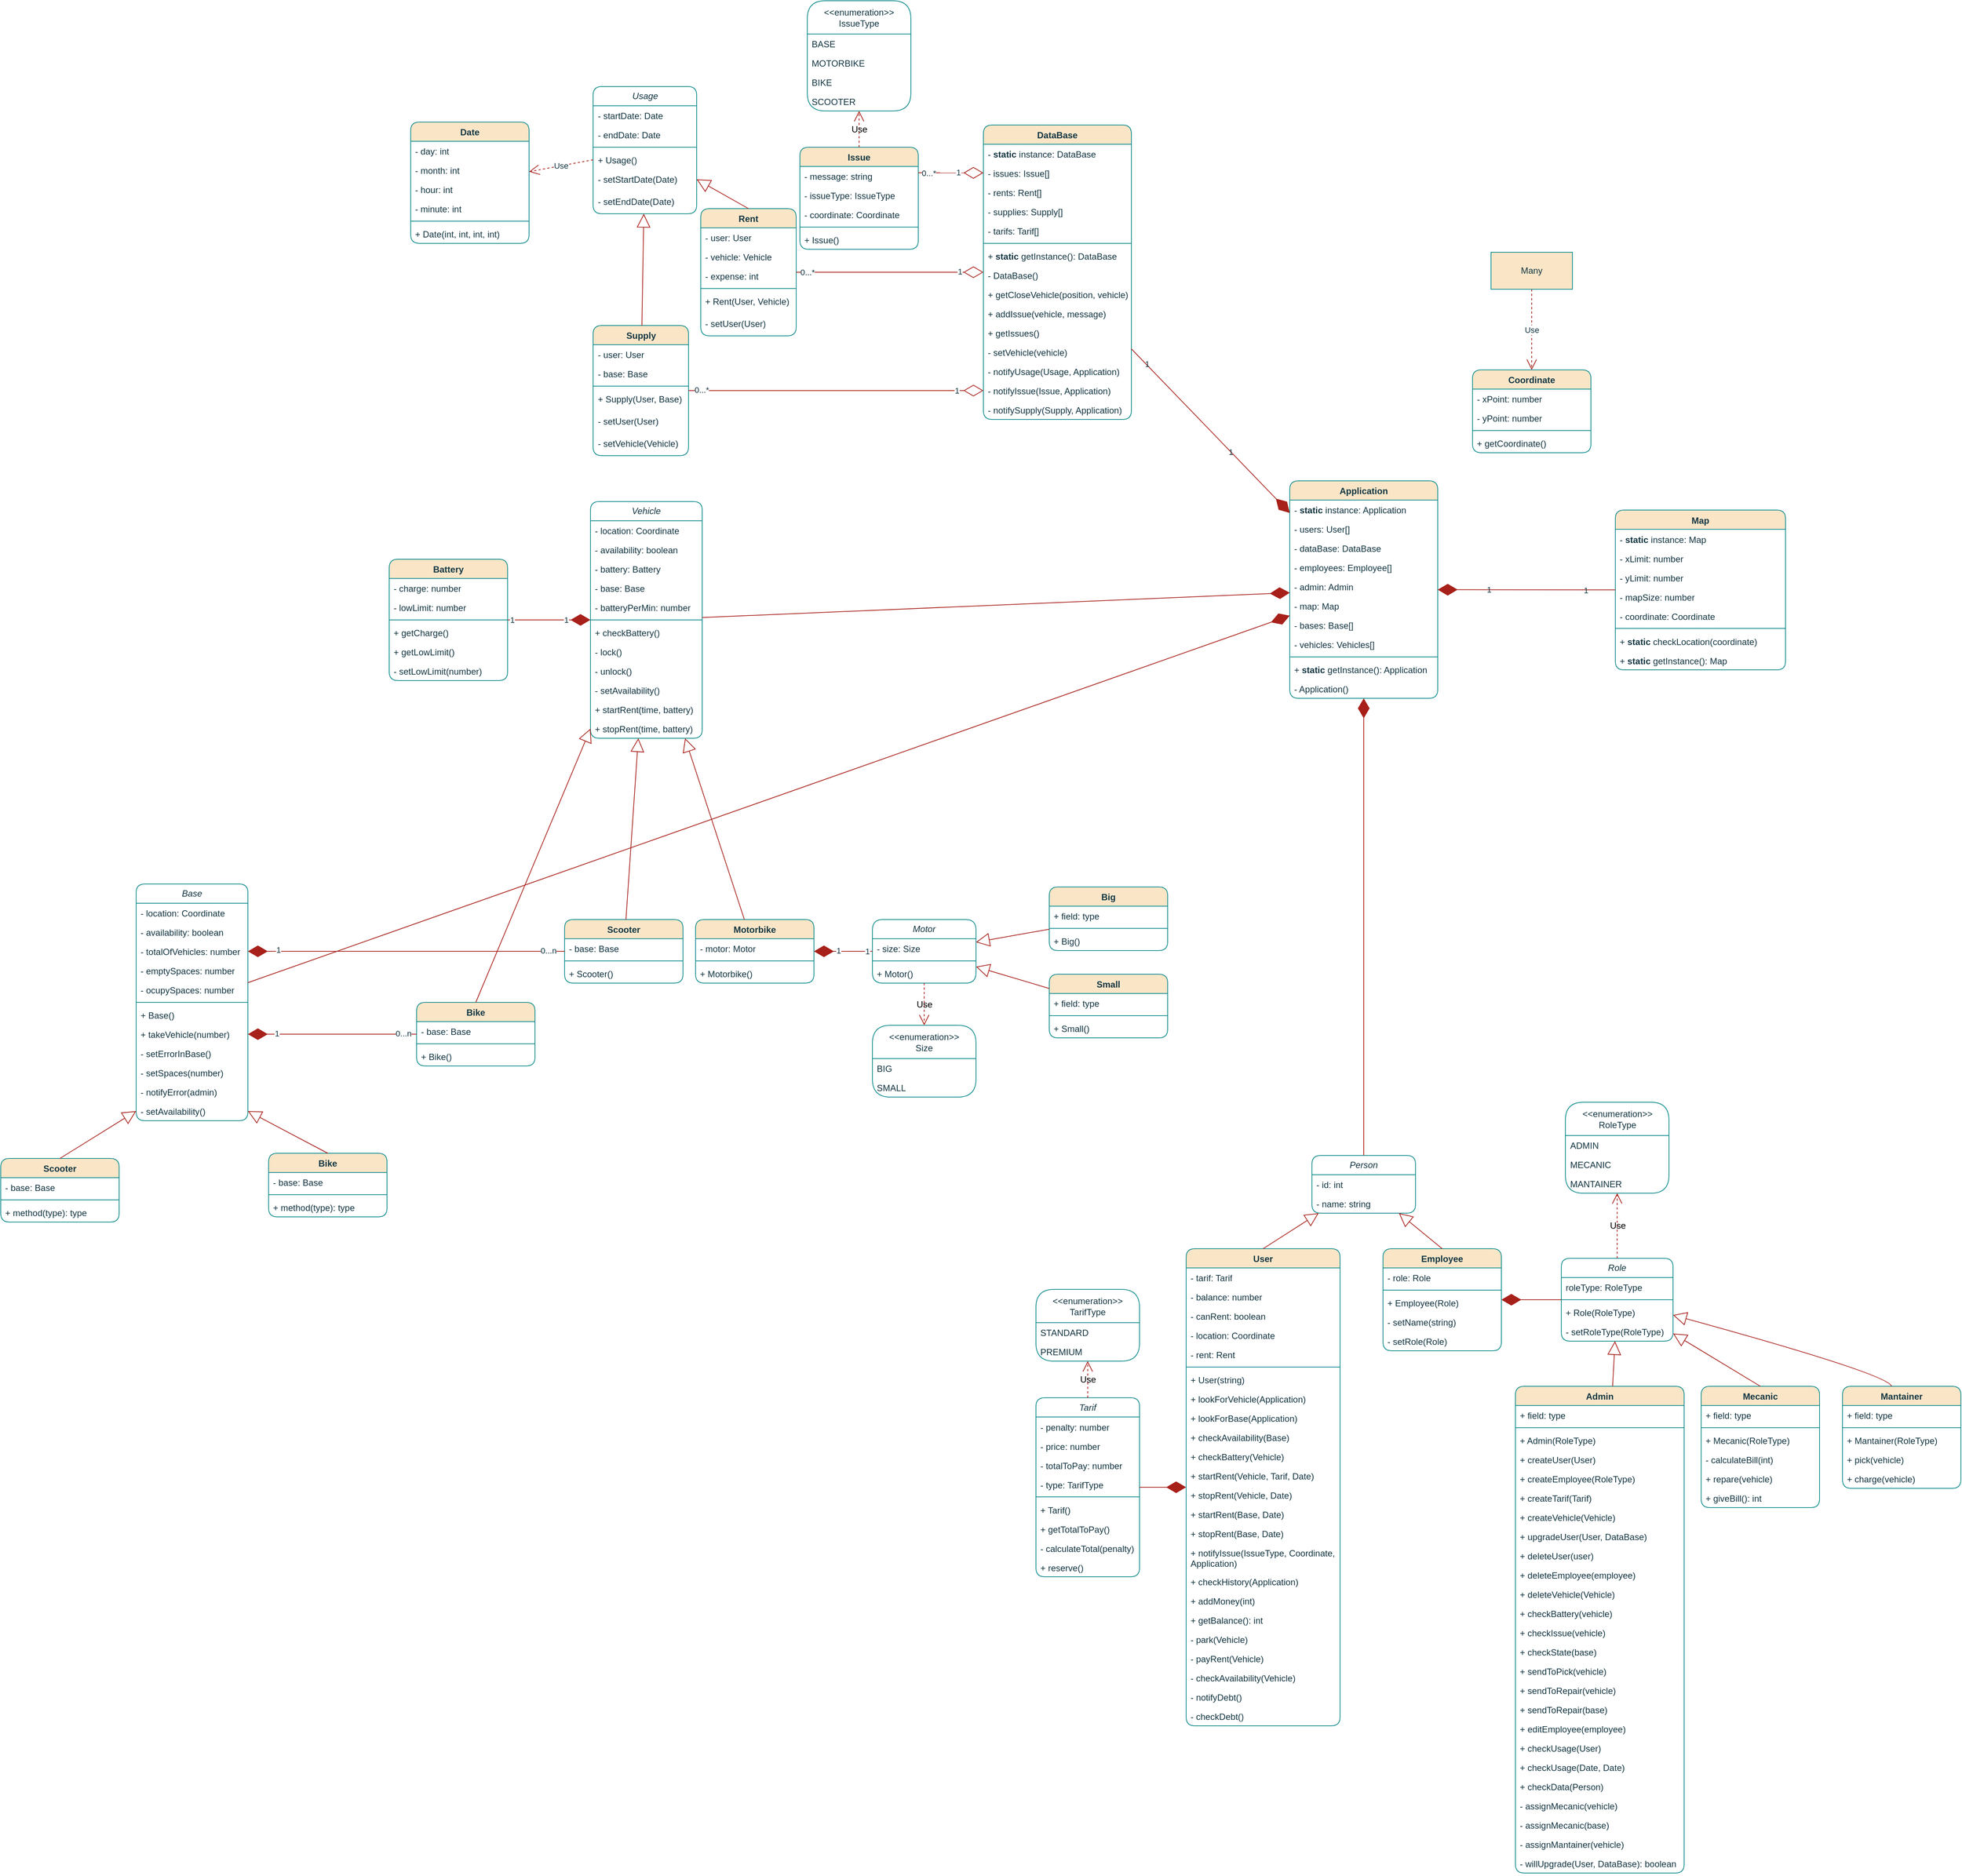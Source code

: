 <mxfile version="26.2.12">
  <diagram id="C5RBs43oDa-KdzZeNtuy" name="Page-1">
    <mxGraphModel dx="3960" dy="3633" grid="0" gridSize="10" guides="1" tooltips="1" connect="1" arrows="1" fold="1" page="0" pageScale="1" pageWidth="2336" pageHeight="1654" background="#ffffff" math="0" shadow="0" adaptiveColors="simple">
      <root>
        <mxCell id="WIyWlLk6GJQsqaUBKTNV-0" />
        <mxCell id="WIyWlLk6GJQsqaUBKTNV-1" parent="WIyWlLk6GJQsqaUBKTNV-0" />
        <mxCell id="N519lql4RB3Tmnlweifi-12" value="User" style="swimlane;fontStyle=1;align=center;verticalAlign=top;childLayout=stackLayout;horizontal=1;startSize=26;horizontalStack=0;resizeParent=1;resizeParentMax=0;resizeLast=0;collapsible=1;marginBottom=0;whiteSpace=wrap;html=1;rounded=1;labelBackgroundColor=none;fillColor=#FAE5C7;strokeColor=#0F8B8D;fontColor=#143642;" parent="WIyWlLk6GJQsqaUBKTNV-1" vertex="1">
          <mxGeometry x="1173" y="317" width="208" height="645" as="geometry" />
        </mxCell>
        <mxCell id="N519lql4RB3Tmnlweifi-13" value="- tarif: Tarif" style="text;strokeColor=none;fillColor=none;align=left;verticalAlign=top;spacingLeft=4;spacingRight=4;overflow=hidden;rotatable=0;points=[[0,0.5],[1,0.5]];portConstraint=eastwest;whiteSpace=wrap;html=1;rounded=1;labelBackgroundColor=none;fontColor=#143642;" parent="N519lql4RB3Tmnlweifi-12" vertex="1">
          <mxGeometry y="26" width="208" height="26" as="geometry" />
        </mxCell>
        <mxCell id="N519lql4RB3Tmnlweifi-53" value="- balance: number" style="text;strokeColor=none;fillColor=none;align=left;verticalAlign=top;spacingLeft=4;spacingRight=4;overflow=hidden;rotatable=0;points=[[0,0.5],[1,0.5]];portConstraint=eastwest;whiteSpace=wrap;html=1;rounded=1;labelBackgroundColor=none;fontColor=#143642;" parent="N519lql4RB3Tmnlweifi-12" vertex="1">
          <mxGeometry y="52" width="208" height="26" as="geometry" />
        </mxCell>
        <mxCell id="N519lql4RB3Tmnlweifi-54" value="- canRent: boolean" style="text;strokeColor=none;fillColor=none;align=left;verticalAlign=top;spacingLeft=4;spacingRight=4;overflow=hidden;rotatable=0;points=[[0,0.5],[1,0.5]];portConstraint=eastwest;whiteSpace=wrap;html=1;rounded=1;labelBackgroundColor=none;fontColor=#143642;" parent="N519lql4RB3Tmnlweifi-12" vertex="1">
          <mxGeometry y="78" width="208" height="26" as="geometry" />
        </mxCell>
        <mxCell id="N519lql4RB3Tmnlweifi-147" value="- location: Coordinate" style="text;strokeColor=none;fillColor=none;align=left;verticalAlign=top;spacingLeft=4;spacingRight=4;overflow=hidden;rotatable=0;points=[[0,0.5],[1,0.5]];portConstraint=eastwest;whiteSpace=wrap;html=1;rounded=1;labelBackgroundColor=none;fontColor=#143642;" parent="N519lql4RB3Tmnlweifi-12" vertex="1">
          <mxGeometry y="104" width="208" height="26" as="geometry" />
        </mxCell>
        <mxCell id="zjAkS0u6og-Pdvrt3DcL-391" value="- rent: Rent" style="text;strokeColor=none;fillColor=none;align=left;verticalAlign=top;spacingLeft=4;spacingRight=4;overflow=hidden;rotatable=0;points=[[0,0.5],[1,0.5]];portConstraint=eastwest;whiteSpace=wrap;html=1;fontColor=#143642;labelBackgroundColor=none;" parent="N519lql4RB3Tmnlweifi-12" vertex="1">
          <mxGeometry y="130" width="208" height="26" as="geometry" />
        </mxCell>
        <mxCell id="N519lql4RB3Tmnlweifi-14" value="" style="line;strokeWidth=1;fillColor=none;align=left;verticalAlign=middle;spacingTop=-1;spacingLeft=3;spacingRight=3;rotatable=0;labelPosition=right;points=[];portConstraint=eastwest;strokeColor=#0F8B8D;rounded=1;labelBackgroundColor=none;fontColor=#143642;" parent="N519lql4RB3Tmnlweifi-12" vertex="1">
          <mxGeometry y="156" width="208" height="8" as="geometry" />
        </mxCell>
        <mxCell id="N519lql4RB3Tmnlweifi-15" value="+ User(string)" style="text;strokeColor=none;fillColor=none;align=left;verticalAlign=top;spacingLeft=4;spacingRight=4;overflow=hidden;rotatable=0;points=[[0,0.5],[1,0.5]];portConstraint=eastwest;whiteSpace=wrap;html=1;rounded=1;labelBackgroundColor=none;fontColor=#143642;" parent="N519lql4RB3Tmnlweifi-12" vertex="1">
          <mxGeometry y="164" width="208" height="26" as="geometry" />
        </mxCell>
        <mxCell id="zjAkS0u6og-Pdvrt3DcL-388" value="+ lookForVehicle(Application)" style="text;strokeColor=none;fillColor=none;align=left;verticalAlign=top;spacingLeft=4;spacingRight=4;overflow=hidden;rotatable=0;points=[[0,0.5],[1,0.5]];portConstraint=eastwest;whiteSpace=wrap;html=1;rounded=1;labelBackgroundColor=none;fontColor=#143642;" parent="N519lql4RB3Tmnlweifi-12" vertex="1">
          <mxGeometry y="190" width="208" height="26" as="geometry" />
        </mxCell>
        <mxCell id="zjAkS0u6og-Pdvrt3DcL-389" value="+ lookForBase(Application)" style="text;strokeColor=none;fillColor=none;align=left;verticalAlign=top;spacingLeft=4;spacingRight=4;overflow=hidden;rotatable=0;points=[[0,0.5],[1,0.5]];portConstraint=eastwest;whiteSpace=wrap;html=1;rounded=1;labelBackgroundColor=none;fontColor=#143642;" parent="N519lql4RB3Tmnlweifi-12" vertex="1">
          <mxGeometry y="216" width="208" height="26" as="geometry" />
        </mxCell>
        <mxCell id="zjAkS0u6og-Pdvrt3DcL-387" value="+ checkAvailability(Base)" style="text;strokeColor=none;fillColor=none;align=left;verticalAlign=top;spacingLeft=4;spacingRight=4;overflow=hidden;rotatable=0;points=[[0,0.5],[1,0.5]];portConstraint=eastwest;whiteSpace=wrap;html=1;rounded=1;labelBackgroundColor=none;fontColor=#143642;" parent="N519lql4RB3Tmnlweifi-12" vertex="1">
          <mxGeometry y="242" width="208" height="26" as="geometry" />
        </mxCell>
        <mxCell id="zjAkS0u6og-Pdvrt3DcL-312" value="+ checkBattery(Vehicle)" style="text;strokeColor=none;fillColor=none;align=left;verticalAlign=top;spacingLeft=4;spacingRight=4;overflow=hidden;rotatable=0;points=[[0,0.5],[1,0.5]];portConstraint=eastwest;whiteSpace=wrap;html=1;rounded=1;labelBackgroundColor=none;fontColor=#143642;" parent="N519lql4RB3Tmnlweifi-12" vertex="1">
          <mxGeometry y="268" width="208" height="26" as="geometry" />
        </mxCell>
        <mxCell id="N519lql4RB3Tmnlweifi-59" value="+ startRent(Vehicle, Tarif, Date)" style="text;strokeColor=none;fillColor=none;align=left;verticalAlign=top;spacingLeft=4;spacingRight=4;overflow=hidden;rotatable=0;points=[[0,0.5],[1,0.5]];portConstraint=eastwest;whiteSpace=wrap;html=1;rounded=1;labelBackgroundColor=none;fontColor=#143642;" parent="N519lql4RB3Tmnlweifi-12" vertex="1">
          <mxGeometry y="294" width="208" height="26" as="geometry" />
        </mxCell>
        <mxCell id="zjAkS0u6og-Pdvrt3DcL-390" value="+ stopRent(Vehicle, Date)" style="text;strokeColor=none;fillColor=none;align=left;verticalAlign=top;spacingLeft=4;spacingRight=4;overflow=hidden;rotatable=0;points=[[0,0.5],[1,0.5]];portConstraint=eastwest;whiteSpace=wrap;html=1;rounded=1;labelBackgroundColor=none;fontColor=#143642;" parent="N519lql4RB3Tmnlweifi-12" vertex="1">
          <mxGeometry y="320" width="208" height="26" as="geometry" />
        </mxCell>
        <mxCell id="zjAkS0u6og-Pdvrt3DcL-392" value="+ startRent(Base, Date)" style="text;strokeColor=none;fillColor=none;align=left;verticalAlign=top;spacingLeft=4;spacingRight=4;overflow=hidden;rotatable=0;points=[[0,0.5],[1,0.5]];portConstraint=eastwest;whiteSpace=wrap;html=1;rounded=1;labelBackgroundColor=none;fontColor=#143642;" parent="N519lql4RB3Tmnlweifi-12" vertex="1">
          <mxGeometry y="346" width="208" height="26" as="geometry" />
        </mxCell>
        <mxCell id="zjAkS0u6og-Pdvrt3DcL-393" value="+ stopRent(Base, Date)" style="text;strokeColor=none;fillColor=none;align=left;verticalAlign=top;spacingLeft=4;spacingRight=4;overflow=hidden;rotatable=0;points=[[0,0.5],[1,0.5]];portConstraint=eastwest;whiteSpace=wrap;html=1;rounded=1;labelBackgroundColor=none;fontColor=#143642;" parent="N519lql4RB3Tmnlweifi-12" vertex="1">
          <mxGeometry y="372" width="208" height="26" as="geometry" />
        </mxCell>
        <mxCell id="zjAkS0u6og-Pdvrt3DcL-308" value="+ notifyIssue(IssueType, Coordinate, Application)" style="text;strokeColor=none;fillColor=none;align=left;verticalAlign=top;spacingLeft=4;spacingRight=4;overflow=hidden;rotatable=0;points=[[0,0.5],[1,0.5]];portConstraint=eastwest;whiteSpace=wrap;html=1;rounded=1;labelBackgroundColor=none;fontColor=#143642;" parent="N519lql4RB3Tmnlweifi-12" vertex="1">
          <mxGeometry y="398" width="208" height="39" as="geometry" />
        </mxCell>
        <mxCell id="zjAkS0u6og-Pdvrt3DcL-438" value="+ checkHistory(Application)" style="text;strokeColor=none;fillColor=none;align=left;verticalAlign=top;spacingLeft=4;spacingRight=4;overflow=hidden;rotatable=0;points=[[0,0.5],[1,0.5]];portConstraint=eastwest;whiteSpace=wrap;html=1;fontColor=#143642;labelBackgroundColor=none;" parent="N519lql4RB3Tmnlweifi-12" vertex="1">
          <mxGeometry y="437" width="208" height="26" as="geometry" />
        </mxCell>
        <mxCell id="zjAkS0u6og-Pdvrt3DcL-311" value="+ addMoney(int)" style="text;strokeColor=none;fillColor=none;align=left;verticalAlign=top;spacingLeft=4;spacingRight=4;overflow=hidden;rotatable=0;points=[[0,0.5],[1,0.5]];portConstraint=eastwest;whiteSpace=wrap;html=1;rounded=1;labelBackgroundColor=none;fontColor=#143642;" parent="N519lql4RB3Tmnlweifi-12" vertex="1">
          <mxGeometry y="463" width="208" height="26" as="geometry" />
        </mxCell>
        <mxCell id="zjAkS0u6og-Pdvrt3DcL-439" value="+ getBalance(): int" style="text;strokeColor=none;fillColor=none;align=left;verticalAlign=top;spacingLeft=4;spacingRight=4;overflow=hidden;rotatable=0;points=[[0,0.5],[1,0.5]];portConstraint=eastwest;whiteSpace=wrap;html=1;fontColor=#143642;labelBackgroundColor=none;" parent="N519lql4RB3Tmnlweifi-12" vertex="1">
          <mxGeometry y="489" width="208" height="26" as="geometry" />
        </mxCell>
        <mxCell id="zjAkS0u6og-Pdvrt3DcL-309" value="- park(Vehicle)" style="text;strokeColor=none;fillColor=none;align=left;verticalAlign=top;spacingLeft=4;spacingRight=4;overflow=hidden;rotatable=0;points=[[0,0.5],[1,0.5]];portConstraint=eastwest;whiteSpace=wrap;html=1;rounded=1;labelBackgroundColor=none;fontColor=#143642;" parent="N519lql4RB3Tmnlweifi-12" vertex="1">
          <mxGeometry y="515" width="208" height="26" as="geometry" />
        </mxCell>
        <mxCell id="zjAkS0u6og-Pdvrt3DcL-310" value="- payRent(Vehicle)" style="text;strokeColor=none;fillColor=none;align=left;verticalAlign=top;spacingLeft=4;spacingRight=4;overflow=hidden;rotatable=0;points=[[0,0.5],[1,0.5]];portConstraint=eastwest;whiteSpace=wrap;html=1;rounded=1;labelBackgroundColor=none;fontColor=#143642;" parent="N519lql4RB3Tmnlweifi-12" vertex="1">
          <mxGeometry y="541" width="208" height="26" as="geometry" />
        </mxCell>
        <mxCell id="zjAkS0u6og-Pdvrt3DcL-313" value="- checkAvailability(Vehicle)" style="text;strokeColor=none;fillColor=none;align=left;verticalAlign=top;spacingLeft=4;spacingRight=4;overflow=hidden;rotatable=0;points=[[0,0.5],[1,0.5]];portConstraint=eastwest;whiteSpace=wrap;html=1;rounded=1;labelBackgroundColor=none;fontColor=#143642;" parent="N519lql4RB3Tmnlweifi-12" vertex="1">
          <mxGeometry y="567" width="208" height="26" as="geometry" />
        </mxCell>
        <mxCell id="zjAkS0u6og-Pdvrt3DcL-314" value="- notifyDebt()" style="text;strokeColor=none;fillColor=none;align=left;verticalAlign=top;spacingLeft=4;spacingRight=4;overflow=hidden;rotatable=0;points=[[0,0.5],[1,0.5]];portConstraint=eastwest;whiteSpace=wrap;html=1;rounded=1;labelBackgroundColor=none;fontColor=#143642;" parent="N519lql4RB3Tmnlweifi-12" vertex="1">
          <mxGeometry y="593" width="208" height="26" as="geometry" />
        </mxCell>
        <mxCell id="zjAkS0u6og-Pdvrt3DcL-315" value="- checkDebt()" style="text;strokeColor=none;fillColor=none;align=left;verticalAlign=top;spacingLeft=4;spacingRight=4;overflow=hidden;rotatable=0;points=[[0,0.5],[1,0.5]];portConstraint=eastwest;whiteSpace=wrap;html=1;rounded=1;labelBackgroundColor=none;fontColor=#143642;" parent="N519lql4RB3Tmnlweifi-12" vertex="1">
          <mxGeometry y="619" width="208" height="26" as="geometry" />
        </mxCell>
        <mxCell id="N519lql4RB3Tmnlweifi-16" value="Employee" style="swimlane;fontStyle=1;align=center;verticalAlign=top;childLayout=stackLayout;horizontal=1;startSize=26;horizontalStack=0;resizeParent=1;resizeParentMax=0;resizeLast=0;collapsible=1;marginBottom=0;whiteSpace=wrap;html=1;rounded=1;labelBackgroundColor=none;fillColor=#FAE5C7;strokeColor=#0F8B8D;fontColor=#143642;" parent="WIyWlLk6GJQsqaUBKTNV-1" vertex="1">
          <mxGeometry x="1439" y="317" width="160" height="138" as="geometry" />
        </mxCell>
        <mxCell id="zjAkS0u6og-Pdvrt3DcL-189" value="- role: Role" style="text;strokeColor=none;fillColor=none;align=left;verticalAlign=top;spacingLeft=4;spacingRight=4;overflow=hidden;rotatable=0;points=[[0,0.5],[1,0.5]];portConstraint=eastwest;whiteSpace=wrap;html=1;fontColor=#143642;labelBackgroundColor=none;" parent="N519lql4RB3Tmnlweifi-16" vertex="1">
          <mxGeometry y="26" width="160" height="26" as="geometry" />
        </mxCell>
        <mxCell id="zjAkS0u6og-Pdvrt3DcL-249" value="" style="line;strokeWidth=1;fillColor=none;align=left;verticalAlign=middle;spacingTop=-1;spacingLeft=3;spacingRight=3;rotatable=0;labelPosition=right;points=[];portConstraint=eastwest;strokeColor=#0F8B8D;fontColor=#143642;labelBackgroundColor=none;" parent="N519lql4RB3Tmnlweifi-16" vertex="1">
          <mxGeometry y="52" width="160" height="8" as="geometry" />
        </mxCell>
        <mxCell id="zjAkS0u6og-Pdvrt3DcL-261" value="+ Employee(Role)" style="text;strokeColor=none;fillColor=none;align=left;verticalAlign=top;spacingLeft=4;spacingRight=4;overflow=hidden;rotatable=0;points=[[0,0.5],[1,0.5]];portConstraint=eastwest;whiteSpace=wrap;html=1;fontColor=#143642;labelBackgroundColor=none;" parent="N519lql4RB3Tmnlweifi-16" vertex="1">
          <mxGeometry y="60" width="160" height="26" as="geometry" />
        </mxCell>
        <mxCell id="zjAkS0u6og-Pdvrt3DcL-262" value="- setName(string)" style="text;strokeColor=none;fillColor=none;align=left;verticalAlign=top;spacingLeft=4;spacingRight=4;overflow=hidden;rotatable=0;points=[[0,0.5],[1,0.5]];portConstraint=eastwest;whiteSpace=wrap;html=1;fontColor=#143642;labelBackgroundColor=none;" parent="N519lql4RB3Tmnlweifi-16" vertex="1">
          <mxGeometry y="86" width="160" height="26" as="geometry" />
        </mxCell>
        <mxCell id="zjAkS0u6og-Pdvrt3DcL-250" value="- setRole(Role)" style="text;strokeColor=none;fillColor=none;align=left;verticalAlign=top;spacingLeft=4;spacingRight=4;overflow=hidden;rotatable=0;points=[[0,0.5],[1,0.5]];portConstraint=eastwest;whiteSpace=wrap;html=1;fontColor=#143642;labelBackgroundColor=none;" parent="N519lql4RB3Tmnlweifi-16" vertex="1">
          <mxGeometry y="112" width="160" height="26" as="geometry" />
        </mxCell>
        <mxCell id="N519lql4RB3Tmnlweifi-33" value="&lt;i&gt;Tarif&lt;/i&gt;" style="swimlane;fontStyle=0;childLayout=stackLayout;horizontal=1;startSize=26;fillColor=none;horizontalStack=0;resizeParent=1;resizeParentMax=0;resizeLast=0;collapsible=1;marginBottom=0;whiteSpace=wrap;html=1;rounded=1;labelBackgroundColor=none;strokeColor=#0F8B8D;fontColor=#143642;" parent="WIyWlLk6GJQsqaUBKTNV-1" vertex="1">
          <mxGeometry x="970" y="518.5" width="140" height="242" as="geometry" />
        </mxCell>
        <mxCell id="N519lql4RB3Tmnlweifi-90" value="- penalty: number" style="text;strokeColor=none;fillColor=none;align=left;verticalAlign=top;spacingLeft=4;spacingRight=4;overflow=hidden;rotatable=0;points=[[0,0.5],[1,0.5]];portConstraint=eastwest;whiteSpace=wrap;html=1;rounded=1;labelBackgroundColor=none;fontColor=#143642;" parent="N519lql4RB3Tmnlweifi-33" vertex="1">
          <mxGeometry y="26" width="140" height="26" as="geometry" />
        </mxCell>
        <mxCell id="N519lql4RB3Tmnlweifi-87" value="- price: number" style="text;strokeColor=none;fillColor=none;align=left;verticalAlign=top;spacingLeft=4;spacingRight=4;overflow=hidden;rotatable=0;points=[[0,0.5],[1,0.5]];portConstraint=eastwest;whiteSpace=wrap;html=1;rounded=1;labelBackgroundColor=none;fontColor=#143642;" parent="N519lql4RB3Tmnlweifi-33" vertex="1">
          <mxGeometry y="52" width="140" height="26" as="geometry" />
        </mxCell>
        <mxCell id="N519lql4RB3Tmnlweifi-91" value="- totalToPay: number" style="text;strokeColor=none;fillColor=none;align=left;verticalAlign=top;spacingLeft=4;spacingRight=4;overflow=hidden;rotatable=0;points=[[0,0.5],[1,0.5]];portConstraint=eastwest;whiteSpace=wrap;html=1;rounded=1;labelBackgroundColor=none;fontColor=#143642;" parent="N519lql4RB3Tmnlweifi-33" vertex="1">
          <mxGeometry y="78" width="140" height="26" as="geometry" />
        </mxCell>
        <mxCell id="zjAkS0u6og-Pdvrt3DcL-300" value="- type: TarifType" style="text;strokeColor=none;fillColor=none;align=left;verticalAlign=top;spacingLeft=4;spacingRight=4;overflow=hidden;rotatable=0;points=[[0,0.5],[1,0.5]];portConstraint=eastwest;whiteSpace=wrap;html=1;rounded=1;labelBackgroundColor=none;fontColor=#143642;" parent="N519lql4RB3Tmnlweifi-33" vertex="1">
          <mxGeometry y="104" width="140" height="26" as="geometry" />
        </mxCell>
        <mxCell id="N519lql4RB3Tmnlweifi-88" value="" style="line;strokeWidth=1;fillColor=none;align=left;verticalAlign=middle;spacingTop=-1;spacingLeft=3;spacingRight=3;rotatable=0;labelPosition=right;points=[];portConstraint=eastwest;strokeColor=#0F8B8D;rounded=1;labelBackgroundColor=none;fontColor=#143642;" parent="N519lql4RB3Tmnlweifi-33" vertex="1">
          <mxGeometry y="130" width="140" height="8" as="geometry" />
        </mxCell>
        <mxCell id="zjAkS0u6og-Pdvrt3DcL-441" value="+ Tarif()" style="text;strokeColor=none;fillColor=none;align=left;verticalAlign=top;spacingLeft=4;spacingRight=4;overflow=hidden;rotatable=0;points=[[0,0.5],[1,0.5]];portConstraint=eastwest;whiteSpace=wrap;html=1;fontColor=#143642;labelBackgroundColor=none;" parent="N519lql4RB3Tmnlweifi-33" vertex="1">
          <mxGeometry y="138" width="140" height="26" as="geometry" />
        </mxCell>
        <mxCell id="N519lql4RB3Tmnlweifi-93" value="+ getTotalToPay()" style="text;strokeColor=none;fillColor=none;align=left;verticalAlign=top;spacingLeft=4;spacingRight=4;overflow=hidden;rotatable=0;points=[[0,0.5],[1,0.5]];portConstraint=eastwest;whiteSpace=wrap;html=1;rounded=1;labelBackgroundColor=none;fontColor=#143642;" parent="N519lql4RB3Tmnlweifi-33" vertex="1">
          <mxGeometry y="164" width="140" height="26" as="geometry" />
        </mxCell>
        <mxCell id="N519lql4RB3Tmnlweifi-52" value="- calculateTotal(penalty)" style="text;strokeColor=none;fillColor=none;align=left;verticalAlign=top;spacingLeft=4;spacingRight=4;overflow=hidden;rotatable=0;points=[[0,0.5],[1,0.5]];portConstraint=eastwest;whiteSpace=wrap;html=1;rounded=1;labelBackgroundColor=none;fontColor=#143642;" parent="N519lql4RB3Tmnlweifi-33" vertex="1">
          <mxGeometry y="190" width="140" height="26" as="geometry" />
        </mxCell>
        <mxCell id="zjAkS0u6og-Pdvrt3DcL-440" value="+ reserve()" style="text;strokeColor=none;fillColor=none;align=left;verticalAlign=top;spacingLeft=4;spacingRight=4;overflow=hidden;rotatable=0;points=[[0,0.5],[1,0.5]];portConstraint=eastwest;whiteSpace=wrap;html=1;fontColor=#143642;labelBackgroundColor=none;" parent="N519lql4RB3Tmnlweifi-33" vertex="1">
          <mxGeometry y="216" width="140" height="26" as="geometry" />
        </mxCell>
        <mxCell id="N519lql4RB3Tmnlweifi-117" value="Map" style="swimlane;fontStyle=1;align=center;verticalAlign=top;childLayout=stackLayout;horizontal=1;startSize=26;horizontalStack=0;resizeParent=1;resizeParentMax=0;resizeLast=0;collapsible=1;marginBottom=0;whiteSpace=wrap;html=1;rounded=1;labelBackgroundColor=none;fillColor=#FAE5C7;strokeColor=#0F8B8D;fontColor=#143642;" parent="WIyWlLk6GJQsqaUBKTNV-1" vertex="1">
          <mxGeometry x="1753" y="-681.45" width="230" height="216" as="geometry" />
        </mxCell>
        <mxCell id="qV_PihKqUeAyzgML_Ljs-6" value="- &lt;b&gt;static&lt;/b&gt;&amp;nbsp;instance: Map" style="text;strokeColor=none;fillColor=none;align=left;verticalAlign=top;spacingLeft=4;spacingRight=4;overflow=hidden;rotatable=0;points=[[0,0.5],[1,0.5]];portConstraint=eastwest;whiteSpace=wrap;html=1;fontColor=#143642;labelBackgroundColor=none;" vertex="1" parent="N519lql4RB3Tmnlweifi-117">
          <mxGeometry y="26" width="230" height="26" as="geometry" />
        </mxCell>
        <mxCell id="N519lql4RB3Tmnlweifi-118" value="- xLimit: number" style="text;strokeColor=none;fillColor=none;align=left;verticalAlign=top;spacingLeft=4;spacingRight=4;overflow=hidden;rotatable=0;points=[[0,0.5],[1,0.5]];portConstraint=eastwest;whiteSpace=wrap;html=1;rounded=1;labelBackgroundColor=none;fontColor=#143642;" parent="N519lql4RB3Tmnlweifi-117" vertex="1">
          <mxGeometry y="52" width="230" height="26" as="geometry" />
        </mxCell>
        <mxCell id="N519lql4RB3Tmnlweifi-121" value="- yLimit: number" style="text;strokeColor=none;fillColor=none;align=left;verticalAlign=top;spacingLeft=4;spacingRight=4;overflow=hidden;rotatable=0;points=[[0,0.5],[1,0.5]];portConstraint=eastwest;whiteSpace=wrap;html=1;rounded=1;labelBackgroundColor=none;fontColor=#143642;" parent="N519lql4RB3Tmnlweifi-117" vertex="1">
          <mxGeometry y="78" width="230" height="26" as="geometry" />
        </mxCell>
        <mxCell id="N519lql4RB3Tmnlweifi-122" value="- mapSize: number" style="text;strokeColor=none;fillColor=none;align=left;verticalAlign=top;spacingLeft=4;spacingRight=4;overflow=hidden;rotatable=0;points=[[0,0.5],[1,0.5]];portConstraint=eastwest;whiteSpace=wrap;html=1;rounded=1;labelBackgroundColor=none;fontColor=#143642;" parent="N519lql4RB3Tmnlweifi-117" vertex="1">
          <mxGeometry y="104" width="230" height="26" as="geometry" />
        </mxCell>
        <mxCell id="N519lql4RB3Tmnlweifi-146" value="- coordinate: Coordinate" style="text;strokeColor=none;fillColor=none;align=left;verticalAlign=top;spacingLeft=4;spacingRight=4;overflow=hidden;rotatable=0;points=[[0,0.5],[1,0.5]];portConstraint=eastwest;whiteSpace=wrap;html=1;rounded=1;labelBackgroundColor=none;fontColor=#143642;" parent="N519lql4RB3Tmnlweifi-117" vertex="1">
          <mxGeometry y="130" width="230" height="26" as="geometry" />
        </mxCell>
        <mxCell id="N519lql4RB3Tmnlweifi-119" value="" style="line;strokeWidth=1;fillColor=none;align=left;verticalAlign=middle;spacingTop=-1;spacingLeft=3;spacingRight=3;rotatable=0;labelPosition=right;points=[];portConstraint=eastwest;strokeColor=#0F8B8D;rounded=1;labelBackgroundColor=none;fontColor=#143642;" parent="N519lql4RB3Tmnlweifi-117" vertex="1">
          <mxGeometry y="156" width="230" height="8" as="geometry" />
        </mxCell>
        <mxCell id="N519lql4RB3Tmnlweifi-124" value="+ &lt;b&gt;static&lt;/b&gt; checkLocation(coordinate)" style="text;strokeColor=none;fillColor=none;align=left;verticalAlign=top;spacingLeft=4;spacingRight=4;overflow=hidden;rotatable=0;points=[[0,0.5],[1,0.5]];portConstraint=eastwest;whiteSpace=wrap;html=1;rounded=1;labelBackgroundColor=none;fontColor=#143642;" parent="N519lql4RB3Tmnlweifi-117" vertex="1">
          <mxGeometry y="164" width="230" height="26" as="geometry" />
        </mxCell>
        <mxCell id="qV_PihKqUeAyzgML_Ljs-7" value="+ &lt;b&gt;static&lt;/b&gt; getInstance(): Map" style="text;strokeColor=none;fillColor=none;align=left;verticalAlign=top;spacingLeft=4;spacingRight=4;overflow=hidden;rotatable=0;points=[[0,0.5],[1,0.5]];portConstraint=eastwest;whiteSpace=wrap;html=1;fontColor=#143642;labelBackgroundColor=none;" vertex="1" parent="N519lql4RB3Tmnlweifi-117">
          <mxGeometry y="190" width="230" height="26" as="geometry" />
        </mxCell>
        <mxCell id="N519lql4RB3Tmnlweifi-128" value="Coordinate" style="swimlane;fontStyle=1;align=center;verticalAlign=top;childLayout=stackLayout;horizontal=1;startSize=26;horizontalStack=0;resizeParent=1;resizeParentMax=0;resizeLast=0;collapsible=1;marginBottom=0;whiteSpace=wrap;html=1;rounded=1;labelBackgroundColor=none;fillColor=#FAE5C7;strokeColor=#0F8B8D;fontColor=#143642;" parent="WIyWlLk6GJQsqaUBKTNV-1" vertex="1">
          <mxGeometry x="1560" y="-871" width="160" height="112" as="geometry" />
        </mxCell>
        <mxCell id="N519lql4RB3Tmnlweifi-129" value="- xPoint: number" style="text;strokeColor=none;fillColor=none;align=left;verticalAlign=top;spacingLeft=4;spacingRight=4;overflow=hidden;rotatable=0;points=[[0,0.5],[1,0.5]];portConstraint=eastwest;whiteSpace=wrap;html=1;rounded=1;labelBackgroundColor=none;fontColor=#143642;" parent="N519lql4RB3Tmnlweifi-128" vertex="1">
          <mxGeometry y="26" width="160" height="26" as="geometry" />
        </mxCell>
        <mxCell id="N519lql4RB3Tmnlweifi-132" value="- yPoint: number" style="text;strokeColor=none;fillColor=none;align=left;verticalAlign=top;spacingLeft=4;spacingRight=4;overflow=hidden;rotatable=0;points=[[0,0.5],[1,0.5]];portConstraint=eastwest;whiteSpace=wrap;html=1;rounded=1;labelBackgroundColor=none;fontColor=#143642;" parent="N519lql4RB3Tmnlweifi-128" vertex="1">
          <mxGeometry y="52" width="160" height="26" as="geometry" />
        </mxCell>
        <mxCell id="N519lql4RB3Tmnlweifi-130" value="" style="line;strokeWidth=1;fillColor=none;align=left;verticalAlign=middle;spacingTop=-1;spacingLeft=3;spacingRight=3;rotatable=0;labelPosition=right;points=[];portConstraint=eastwest;strokeColor=#0F8B8D;rounded=1;labelBackgroundColor=none;fontColor=#143642;" parent="N519lql4RB3Tmnlweifi-128" vertex="1">
          <mxGeometry y="78" width="160" height="8" as="geometry" />
        </mxCell>
        <mxCell id="N519lql4RB3Tmnlweifi-131" value="+ getCoordinate()" style="text;strokeColor=none;fillColor=none;align=left;verticalAlign=top;spacingLeft=4;spacingRight=4;overflow=hidden;rotatable=0;points=[[0,0.5],[1,0.5]];portConstraint=eastwest;whiteSpace=wrap;html=1;rounded=1;labelBackgroundColor=none;fontColor=#143642;" parent="N519lql4RB3Tmnlweifi-128" vertex="1">
          <mxGeometry y="86" width="160" height="26" as="geometry" />
        </mxCell>
        <mxCell id="N519lql4RB3Tmnlweifi-155" value="Battery" style="swimlane;fontStyle=1;align=center;verticalAlign=top;childLayout=stackLayout;horizontal=1;startSize=26;horizontalStack=0;resizeParent=1;resizeParentMax=0;resizeLast=0;collapsible=1;marginBottom=0;whiteSpace=wrap;html=1;rounded=1;labelBackgroundColor=none;fillColor=#FAE5C7;strokeColor=#0F8B8D;fontColor=#143642;" parent="WIyWlLk6GJQsqaUBKTNV-1" vertex="1">
          <mxGeometry x="96" y="-615" width="160" height="164" as="geometry" />
        </mxCell>
        <mxCell id="N519lql4RB3Tmnlweifi-156" value="- charge: number" style="text;strokeColor=none;fillColor=none;align=left;verticalAlign=top;spacingLeft=4;spacingRight=4;overflow=hidden;rotatable=0;points=[[0,0.5],[1,0.5]];portConstraint=eastwest;whiteSpace=wrap;html=1;rounded=1;labelBackgroundColor=none;fontColor=#143642;" parent="N519lql4RB3Tmnlweifi-155" vertex="1">
          <mxGeometry y="26" width="160" height="26" as="geometry" />
        </mxCell>
        <mxCell id="N519lql4RB3Tmnlweifi-166" value="- lowLimit: number" style="text;strokeColor=none;fillColor=none;align=left;verticalAlign=top;spacingLeft=4;spacingRight=4;overflow=hidden;rotatable=0;points=[[0,0.5],[1,0.5]];portConstraint=eastwest;whiteSpace=wrap;html=1;rounded=1;labelBackgroundColor=none;fontColor=#143642;" parent="N519lql4RB3Tmnlweifi-155" vertex="1">
          <mxGeometry y="52" width="160" height="26" as="geometry" />
        </mxCell>
        <mxCell id="N519lql4RB3Tmnlweifi-157" value="" style="line;strokeWidth=1;fillColor=none;align=left;verticalAlign=middle;spacingTop=-1;spacingLeft=3;spacingRight=3;rotatable=0;labelPosition=right;points=[];portConstraint=eastwest;strokeColor=#0F8B8D;rounded=1;labelBackgroundColor=none;fontColor=#143642;" parent="N519lql4RB3Tmnlweifi-155" vertex="1">
          <mxGeometry y="78" width="160" height="8" as="geometry" />
        </mxCell>
        <mxCell id="N519lql4RB3Tmnlweifi-167" value="+ getCharge()" style="text;strokeColor=none;fillColor=none;align=left;verticalAlign=top;spacingLeft=4;spacingRight=4;overflow=hidden;rotatable=0;points=[[0,0.5],[1,0.5]];portConstraint=eastwest;whiteSpace=wrap;html=1;rounded=1;labelBackgroundColor=none;fontColor=#143642;" parent="N519lql4RB3Tmnlweifi-155" vertex="1">
          <mxGeometry y="86" width="160" height="26" as="geometry" />
        </mxCell>
        <mxCell id="N519lql4RB3Tmnlweifi-168" value="+ getLowLimit()" style="text;strokeColor=none;fillColor=none;align=left;verticalAlign=top;spacingLeft=4;spacingRight=4;overflow=hidden;rotatable=0;points=[[0,0.5],[1,0.5]];portConstraint=eastwest;whiteSpace=wrap;html=1;rounded=1;labelBackgroundColor=none;fontColor=#143642;" parent="N519lql4RB3Tmnlweifi-155" vertex="1">
          <mxGeometry y="112" width="160" height="26" as="geometry" />
        </mxCell>
        <mxCell id="N519lql4RB3Tmnlweifi-158" value="- setLowLimit(number)" style="text;strokeColor=none;fillColor=none;align=left;verticalAlign=top;spacingLeft=4;spacingRight=4;overflow=hidden;rotatable=0;points=[[0,0.5],[1,0.5]];portConstraint=eastwest;whiteSpace=wrap;html=1;rounded=1;labelBackgroundColor=none;fontColor=#143642;" parent="N519lql4RB3Tmnlweifi-155" vertex="1">
          <mxGeometry y="138" width="160" height="26" as="geometry" />
        </mxCell>
        <mxCell id="N519lql4RB3Tmnlweifi-172" value="Bike" style="swimlane;fontStyle=1;align=center;verticalAlign=top;childLayout=stackLayout;horizontal=1;startSize=26;horizontalStack=0;resizeParent=1;resizeParentMax=0;resizeLast=0;collapsible=1;marginBottom=0;whiteSpace=wrap;html=1;rounded=1;labelBackgroundColor=none;fillColor=#FAE5C7;strokeColor=#0F8B8D;fontColor=#143642;" parent="WIyWlLk6GJQsqaUBKTNV-1" vertex="1">
          <mxGeometry x="133" y="-16" width="160" height="86" as="geometry" />
        </mxCell>
        <mxCell id="N519lql4RB3Tmnlweifi-173" value="- base: Base" style="text;strokeColor=none;fillColor=none;align=left;verticalAlign=top;spacingLeft=4;spacingRight=4;overflow=hidden;rotatable=0;points=[[0,0.5],[1,0.5]];portConstraint=eastwest;whiteSpace=wrap;html=1;rounded=1;labelBackgroundColor=none;fontColor=#143642;" parent="N519lql4RB3Tmnlweifi-172" vertex="1">
          <mxGeometry y="26" width="160" height="26" as="geometry" />
        </mxCell>
        <mxCell id="N519lql4RB3Tmnlweifi-174" value="" style="line;strokeWidth=1;fillColor=none;align=left;verticalAlign=middle;spacingTop=-1;spacingLeft=3;spacingRight=3;rotatable=0;labelPosition=right;points=[];portConstraint=eastwest;strokeColor=#0F8B8D;rounded=1;labelBackgroundColor=none;fontColor=#143642;" parent="N519lql4RB3Tmnlweifi-172" vertex="1">
          <mxGeometry y="52" width="160" height="8" as="geometry" />
        </mxCell>
        <mxCell id="N519lql4RB3Tmnlweifi-175" value="+ Bike()" style="text;strokeColor=none;fillColor=none;align=left;verticalAlign=top;spacingLeft=4;spacingRight=4;overflow=hidden;rotatable=0;points=[[0,0.5],[1,0.5]];portConstraint=eastwest;whiteSpace=wrap;html=1;rounded=1;labelBackgroundColor=none;fontColor=#143642;" parent="N519lql4RB3Tmnlweifi-172" vertex="1">
          <mxGeometry y="60" width="160" height="26" as="geometry" />
        </mxCell>
        <mxCell id="N519lql4RB3Tmnlweifi-176" value="Scooter" style="swimlane;fontStyle=1;align=center;verticalAlign=top;childLayout=stackLayout;horizontal=1;startSize=26;horizontalStack=0;resizeParent=1;resizeParentMax=0;resizeLast=0;collapsible=1;marginBottom=0;whiteSpace=wrap;html=1;rounded=1;labelBackgroundColor=none;fillColor=#FAE5C7;strokeColor=#0F8B8D;fontColor=#143642;" parent="WIyWlLk6GJQsqaUBKTNV-1" vertex="1">
          <mxGeometry x="333" y="-128" width="160" height="86" as="geometry" />
        </mxCell>
        <mxCell id="N519lql4RB3Tmnlweifi-177" value="- base: Base" style="text;strokeColor=none;fillColor=none;align=left;verticalAlign=top;spacingLeft=4;spacingRight=4;overflow=hidden;rotatable=0;points=[[0,0.5],[1,0.5]];portConstraint=eastwest;whiteSpace=wrap;html=1;rounded=1;labelBackgroundColor=none;fontColor=#143642;" parent="N519lql4RB3Tmnlweifi-176" vertex="1">
          <mxGeometry y="26" width="160" height="26" as="geometry" />
        </mxCell>
        <mxCell id="N519lql4RB3Tmnlweifi-178" value="" style="line;strokeWidth=1;fillColor=none;align=left;verticalAlign=middle;spacingTop=-1;spacingLeft=3;spacingRight=3;rotatable=0;labelPosition=right;points=[];portConstraint=eastwest;strokeColor=#0F8B8D;rounded=1;labelBackgroundColor=none;fontColor=#143642;" parent="N519lql4RB3Tmnlweifi-176" vertex="1">
          <mxGeometry y="52" width="160" height="8" as="geometry" />
        </mxCell>
        <mxCell id="N519lql4RB3Tmnlweifi-179" value="+ Scooter()" style="text;strokeColor=none;fillColor=none;align=left;verticalAlign=top;spacingLeft=4;spacingRight=4;overflow=hidden;rotatable=0;points=[[0,0.5],[1,0.5]];portConstraint=eastwest;whiteSpace=wrap;html=1;rounded=1;labelBackgroundColor=none;fontColor=#143642;" parent="N519lql4RB3Tmnlweifi-176" vertex="1">
          <mxGeometry y="60" width="160" height="26" as="geometry" />
        </mxCell>
        <mxCell id="N519lql4RB3Tmnlweifi-180" value="Motorbike" style="swimlane;fontStyle=1;align=center;verticalAlign=top;childLayout=stackLayout;horizontal=1;startSize=26;horizontalStack=0;resizeParent=1;resizeParentMax=0;resizeLast=0;collapsible=1;marginBottom=0;whiteSpace=wrap;html=1;rounded=1;labelBackgroundColor=none;fillColor=#FAE5C7;strokeColor=#0F8B8D;fontColor=#143642;" parent="WIyWlLk6GJQsqaUBKTNV-1" vertex="1">
          <mxGeometry x="510" y="-128" width="160" height="86" as="geometry">
            <mxRectangle x="1560" y="1340" width="90" height="30" as="alternateBounds" />
          </mxGeometry>
        </mxCell>
        <mxCell id="N519lql4RB3Tmnlweifi-181" value="- motor: Motor" style="text;strokeColor=none;fillColor=none;align=left;verticalAlign=top;spacingLeft=4;spacingRight=4;overflow=hidden;rotatable=0;points=[[0,0.5],[1,0.5]];portConstraint=eastwest;whiteSpace=wrap;html=1;rounded=1;labelBackgroundColor=none;fontColor=#143642;" parent="N519lql4RB3Tmnlweifi-180" vertex="1">
          <mxGeometry y="26" width="160" height="26" as="geometry" />
        </mxCell>
        <mxCell id="N519lql4RB3Tmnlweifi-182" value="" style="line;strokeWidth=1;fillColor=none;align=left;verticalAlign=middle;spacingTop=-1;spacingLeft=3;spacingRight=3;rotatable=0;labelPosition=right;points=[];portConstraint=eastwest;strokeColor=#0F8B8D;rounded=1;labelBackgroundColor=none;fontColor=#143642;" parent="N519lql4RB3Tmnlweifi-180" vertex="1">
          <mxGeometry y="52" width="160" height="8" as="geometry" />
        </mxCell>
        <mxCell id="N519lql4RB3Tmnlweifi-183" value="+ Motorbike()" style="text;strokeColor=none;fillColor=none;align=left;verticalAlign=top;spacingLeft=4;spacingRight=4;overflow=hidden;rotatable=0;points=[[0,0.5],[1,0.5]];portConstraint=eastwest;whiteSpace=wrap;html=1;rounded=1;labelBackgroundColor=none;fontColor=#143642;" parent="N519lql4RB3Tmnlweifi-180" vertex="1">
          <mxGeometry y="60" width="160" height="26" as="geometry" />
        </mxCell>
        <mxCell id="zjAkS0u6og-Pdvrt3DcL-0" value="Date" style="swimlane;fontStyle=1;align=center;verticalAlign=top;childLayout=stackLayout;horizontal=1;startSize=26;horizontalStack=0;resizeParent=1;resizeParentMax=0;resizeLast=0;collapsible=1;marginBottom=0;whiteSpace=wrap;html=1;rounded=1;labelBackgroundColor=none;fillColor=#FAE5C7;strokeColor=#0F8B8D;fontColor=#143642;" parent="WIyWlLk6GJQsqaUBKTNV-1" vertex="1">
          <mxGeometry x="125" y="-1206" width="160" height="164" as="geometry" />
        </mxCell>
        <mxCell id="zjAkS0u6og-Pdvrt3DcL-10" value="- day: int" style="text;strokeColor=none;fillColor=none;align=left;verticalAlign=top;spacingLeft=4;spacingRight=4;overflow=hidden;rotatable=0;points=[[0,0.5],[1,0.5]];portConstraint=eastwest;whiteSpace=wrap;html=1;rounded=1;labelBackgroundColor=none;fontColor=#143642;" parent="zjAkS0u6og-Pdvrt3DcL-0" vertex="1">
          <mxGeometry y="26" width="160" height="26" as="geometry" />
        </mxCell>
        <mxCell id="zjAkS0u6og-Pdvrt3DcL-1" value="- month: int" style="text;strokeColor=none;fillColor=none;align=left;verticalAlign=top;spacingLeft=4;spacingRight=4;overflow=hidden;rotatable=0;points=[[0,0.5],[1,0.5]];portConstraint=eastwest;whiteSpace=wrap;html=1;rounded=1;labelBackgroundColor=none;fontColor=#143642;" parent="zjAkS0u6og-Pdvrt3DcL-0" vertex="1">
          <mxGeometry y="52" width="160" height="26" as="geometry" />
        </mxCell>
        <mxCell id="qV_PihKqUeAyzgML_Ljs-31" value="- hour: int" style="text;strokeColor=none;fillColor=none;align=left;verticalAlign=top;spacingLeft=4;spacingRight=4;overflow=hidden;rotatable=0;points=[[0,0.5],[1,0.5]];portConstraint=eastwest;whiteSpace=wrap;html=1;fontColor=#143642;" vertex="1" parent="zjAkS0u6og-Pdvrt3DcL-0">
          <mxGeometry y="78" width="160" height="26" as="geometry" />
        </mxCell>
        <mxCell id="qV_PihKqUeAyzgML_Ljs-32" value="- minute: int" style="text;strokeColor=none;fillColor=none;align=left;verticalAlign=top;spacingLeft=4;spacingRight=4;overflow=hidden;rotatable=0;points=[[0,0.5],[1,0.5]];portConstraint=eastwest;whiteSpace=wrap;html=1;fontColor=#143642;" vertex="1" parent="zjAkS0u6og-Pdvrt3DcL-0">
          <mxGeometry y="104" width="160" height="26" as="geometry" />
        </mxCell>
        <mxCell id="zjAkS0u6og-Pdvrt3DcL-2" value="" style="line;strokeWidth=1;fillColor=none;align=left;verticalAlign=middle;spacingTop=-1;spacingLeft=3;spacingRight=3;rotatable=0;labelPosition=right;points=[];portConstraint=eastwest;strokeColor=#0F8B8D;rounded=1;labelBackgroundColor=none;fontColor=#143642;" parent="zjAkS0u6og-Pdvrt3DcL-0" vertex="1">
          <mxGeometry y="130" width="160" height="8" as="geometry" />
        </mxCell>
        <mxCell id="zjAkS0u6og-Pdvrt3DcL-18" value="+ Date(int, int, int, int)" style="text;strokeColor=none;fillColor=none;align=left;verticalAlign=top;spacingLeft=4;spacingRight=4;overflow=hidden;rotatable=0;points=[[0,0.5],[1,0.5]];portConstraint=eastwest;whiteSpace=wrap;html=1;rounded=1;labelBackgroundColor=none;fontColor=#143642;" parent="zjAkS0u6og-Pdvrt3DcL-0" vertex="1">
          <mxGeometry y="138" width="160" height="26" as="geometry" />
        </mxCell>
        <mxCell id="zjAkS0u6og-Pdvrt3DcL-48" value="DataBase" style="swimlane;fontStyle=1;align=center;verticalAlign=top;childLayout=stackLayout;horizontal=1;startSize=26;horizontalStack=0;resizeParent=1;resizeParentMax=0;resizeLast=0;collapsible=1;marginBottom=0;whiteSpace=wrap;html=1;rounded=1;labelBackgroundColor=none;fillColor=#FAE5C7;strokeColor=#0F8B8D;fontColor=#143642;" parent="WIyWlLk6GJQsqaUBKTNV-1" vertex="1">
          <mxGeometry x="899" y="-1202" width="200" height="398" as="geometry" />
        </mxCell>
        <mxCell id="qV_PihKqUeAyzgML_Ljs-12" value="- &lt;b&gt;static&lt;/b&gt;&amp;nbsp;instance: DataBase" style="text;strokeColor=none;fillColor=none;align=left;verticalAlign=top;spacingLeft=4;spacingRight=4;overflow=hidden;rotatable=0;points=[[0,0.5],[1,0.5]];portConstraint=eastwest;whiteSpace=wrap;html=1;fontColor=#143642;labelBackgroundColor=none;" vertex="1" parent="zjAkS0u6og-Pdvrt3DcL-48">
          <mxGeometry y="26" width="200" height="26" as="geometry" />
        </mxCell>
        <mxCell id="zjAkS0u6og-Pdvrt3DcL-111" value="- issues: Issue[]" style="text;strokeColor=none;fillColor=none;align=left;verticalAlign=top;spacingLeft=4;spacingRight=4;overflow=hidden;rotatable=0;points=[[0,0.5],[1,0.5]];portConstraint=eastwest;whiteSpace=wrap;html=1;rounded=1;labelBackgroundColor=none;fontColor=#143642;" parent="zjAkS0u6og-Pdvrt3DcL-48" vertex="1">
          <mxGeometry y="52" width="200" height="26" as="geometry" />
        </mxCell>
        <mxCell id="zjAkS0u6og-Pdvrt3DcL-345" value="- rents: Rent[]" style="text;strokeColor=none;fillColor=none;align=left;verticalAlign=top;spacingLeft=4;spacingRight=4;overflow=hidden;rotatable=0;points=[[0,0.5],[1,0.5]];portConstraint=eastwest;whiteSpace=wrap;html=1;rounded=1;labelBackgroundColor=none;fontColor=#143642;" parent="zjAkS0u6og-Pdvrt3DcL-48" vertex="1">
          <mxGeometry y="78" width="200" height="26" as="geometry" />
        </mxCell>
        <mxCell id="zjAkS0u6og-Pdvrt3DcL-378" value="- supplies: Supply[]" style="text;strokeColor=none;fillColor=none;align=left;verticalAlign=top;spacingLeft=4;spacingRight=4;overflow=hidden;rotatable=0;points=[[0,0.5],[1,0.5]];portConstraint=eastwest;whiteSpace=wrap;html=1;fontColor=#143642;labelBackgroundColor=none;" parent="zjAkS0u6og-Pdvrt3DcL-48" vertex="1">
          <mxGeometry y="104" width="200" height="26" as="geometry" />
        </mxCell>
        <mxCell id="zjAkS0u6og-Pdvrt3DcL-355" value="- tarifs: Tarif[]" style="text;strokeColor=none;fillColor=none;align=left;verticalAlign=top;spacingLeft=4;spacingRight=4;overflow=hidden;rotatable=0;points=[[0,0.5],[1,0.5]];portConstraint=eastwest;whiteSpace=wrap;html=1;rounded=1;labelBackgroundColor=none;fontColor=#143642;" parent="zjAkS0u6og-Pdvrt3DcL-48" vertex="1">
          <mxGeometry y="130" width="200" height="26" as="geometry" />
        </mxCell>
        <mxCell id="zjAkS0u6og-Pdvrt3DcL-50" value="" style="line;strokeWidth=1;fillColor=none;align=left;verticalAlign=middle;spacingTop=-1;spacingLeft=3;spacingRight=3;rotatable=0;labelPosition=right;points=[];portConstraint=eastwest;strokeColor=#0F8B8D;rounded=1;labelBackgroundColor=none;fontColor=#143642;" parent="zjAkS0u6og-Pdvrt3DcL-48" vertex="1">
          <mxGeometry y="156" width="200" height="8" as="geometry" />
        </mxCell>
        <mxCell id="qV_PihKqUeAyzgML_Ljs-13" value="+ &lt;b&gt;static&lt;/b&gt; getInstance(): DataBase" style="text;strokeColor=none;fillColor=none;align=left;verticalAlign=top;spacingLeft=4;spacingRight=4;overflow=hidden;rotatable=0;points=[[0,0.5],[1,0.5]];portConstraint=eastwest;whiteSpace=wrap;html=1;fontColor=#143642;labelBackgroundColor=none;" vertex="1" parent="zjAkS0u6og-Pdvrt3DcL-48">
          <mxGeometry y="164" width="200" height="26" as="geometry" />
        </mxCell>
        <mxCell id="zjAkS0u6og-Pdvrt3DcL-382" value="- DataBase()" style="text;strokeColor=none;fillColor=none;align=left;verticalAlign=top;spacingLeft=4;spacingRight=4;overflow=hidden;rotatable=0;points=[[0,0.5],[1,0.5]];portConstraint=eastwest;whiteSpace=wrap;html=1;fontColor=#143642;labelBackgroundColor=none;" parent="zjAkS0u6og-Pdvrt3DcL-48" vertex="1">
          <mxGeometry y="190" width="200" height="26" as="geometry" />
        </mxCell>
        <mxCell id="zjAkS0u6og-Pdvrt3DcL-51" value="+ getCloseVehicle(position, vehicle)" style="text;strokeColor=none;fillColor=none;align=left;verticalAlign=top;spacingLeft=4;spacingRight=4;overflow=hidden;rotatable=0;points=[[0,0.5],[1,0.5]];portConstraint=eastwest;whiteSpace=wrap;html=1;rounded=1;labelBackgroundColor=none;fontColor=#143642;" parent="zjAkS0u6og-Pdvrt3DcL-48" vertex="1">
          <mxGeometry y="216" width="200" height="26" as="geometry" />
        </mxCell>
        <mxCell id="zjAkS0u6og-Pdvrt3DcL-112" value="+ addIssue(vehicle, message)" style="text;strokeColor=none;fillColor=none;align=left;verticalAlign=top;spacingLeft=4;spacingRight=4;overflow=hidden;rotatable=0;points=[[0,0.5],[1,0.5]];portConstraint=eastwest;whiteSpace=wrap;html=1;rounded=1;labelBackgroundColor=none;fontColor=#143642;" parent="zjAkS0u6og-Pdvrt3DcL-48" vertex="1">
          <mxGeometry y="242" width="200" height="26" as="geometry" />
        </mxCell>
        <mxCell id="zjAkS0u6og-Pdvrt3DcL-121" value="+ getIssues()" style="text;strokeColor=none;fillColor=none;align=left;verticalAlign=top;spacingLeft=4;spacingRight=4;overflow=hidden;rotatable=0;points=[[0,0.5],[1,0.5]];portConstraint=eastwest;whiteSpace=wrap;html=1;rounded=1;labelBackgroundColor=none;fontColor=#143642;" parent="zjAkS0u6og-Pdvrt3DcL-48" vertex="1">
          <mxGeometry y="268" width="200" height="26" as="geometry" />
        </mxCell>
        <mxCell id="zjAkS0u6og-Pdvrt3DcL-101" value="- setVehicle(vehicle)" style="text;strokeColor=none;fillColor=none;align=left;verticalAlign=top;spacingLeft=4;spacingRight=4;overflow=hidden;rotatable=0;points=[[0,0.5],[1,0.5]];portConstraint=eastwest;whiteSpace=wrap;html=1;rounded=1;labelBackgroundColor=none;fontColor=#143642;" parent="zjAkS0u6og-Pdvrt3DcL-48" vertex="1">
          <mxGeometry y="294" width="200" height="26" as="geometry" />
        </mxCell>
        <mxCell id="zjAkS0u6og-Pdvrt3DcL-379" value="- notifyUsage(Usage, Application)" style="text;strokeColor=none;fillColor=none;align=left;verticalAlign=top;spacingLeft=4;spacingRight=4;overflow=hidden;rotatable=0;points=[[0,0.5],[1,0.5]];portConstraint=eastwest;whiteSpace=wrap;html=1;fontColor=#143642;labelBackgroundColor=none;" parent="zjAkS0u6og-Pdvrt3DcL-48" vertex="1">
          <mxGeometry y="320" width="200" height="26" as="geometry" />
        </mxCell>
        <mxCell id="zjAkS0u6og-Pdvrt3DcL-381" value="- notifyIssue(Issue, Application)" style="text;strokeColor=none;fillColor=none;align=left;verticalAlign=top;spacingLeft=4;spacingRight=4;overflow=hidden;rotatable=0;points=[[0,0.5],[1,0.5]];portConstraint=eastwest;whiteSpace=wrap;html=1;fontColor=#143642;labelBackgroundColor=none;" parent="zjAkS0u6og-Pdvrt3DcL-48" vertex="1">
          <mxGeometry y="346" width="200" height="26" as="geometry" />
        </mxCell>
        <mxCell id="zjAkS0u6og-Pdvrt3DcL-380" value="- notifySupply(Supply, Application)" style="text;strokeColor=none;fillColor=none;align=left;verticalAlign=top;spacingLeft=4;spacingRight=4;overflow=hidden;rotatable=0;points=[[0,0.5],[1,0.5]];portConstraint=eastwest;whiteSpace=wrap;html=1;fontColor=#143642;labelBackgroundColor=none;" parent="zjAkS0u6og-Pdvrt3DcL-48" vertex="1">
          <mxGeometry y="372" width="200" height="26" as="geometry" />
        </mxCell>
        <mxCell id="zjAkS0u6og-Pdvrt3DcL-58" value="Big" style="swimlane;fontStyle=1;align=center;verticalAlign=top;childLayout=stackLayout;horizontal=1;startSize=26;horizontalStack=0;resizeParent=1;resizeParentMax=0;resizeLast=0;collapsible=1;marginBottom=0;whiteSpace=wrap;html=1;rounded=1;labelBackgroundColor=none;fillColor=#FAE5C7;strokeColor=#0F8B8D;fontColor=#143642;" parent="WIyWlLk6GJQsqaUBKTNV-1" vertex="1">
          <mxGeometry x="988" y="-172" width="160" height="86" as="geometry" />
        </mxCell>
        <mxCell id="zjAkS0u6og-Pdvrt3DcL-59" value="+ field: type" style="text;strokeColor=none;fillColor=none;align=left;verticalAlign=top;spacingLeft=4;spacingRight=4;overflow=hidden;rotatable=0;points=[[0,0.5],[1,0.5]];portConstraint=eastwest;whiteSpace=wrap;html=1;rounded=1;labelBackgroundColor=none;fontColor=#143642;" parent="zjAkS0u6og-Pdvrt3DcL-58" vertex="1">
          <mxGeometry y="26" width="160" height="26" as="geometry" />
        </mxCell>
        <mxCell id="zjAkS0u6og-Pdvrt3DcL-60" value="" style="line;strokeWidth=1;fillColor=none;align=left;verticalAlign=middle;spacingTop=-1;spacingLeft=3;spacingRight=3;rotatable=0;labelPosition=right;points=[];portConstraint=eastwest;strokeColor=#0F8B8D;rounded=1;labelBackgroundColor=none;fontColor=#143642;" parent="zjAkS0u6og-Pdvrt3DcL-58" vertex="1">
          <mxGeometry y="52" width="160" height="8" as="geometry" />
        </mxCell>
        <mxCell id="zjAkS0u6og-Pdvrt3DcL-61" value="+ Big()" style="text;strokeColor=none;fillColor=none;align=left;verticalAlign=top;spacingLeft=4;spacingRight=4;overflow=hidden;rotatable=0;points=[[0,0.5],[1,0.5]];portConstraint=eastwest;whiteSpace=wrap;html=1;rounded=1;labelBackgroundColor=none;fontColor=#143642;" parent="zjAkS0u6og-Pdvrt3DcL-58" vertex="1">
          <mxGeometry y="60" width="160" height="26" as="geometry" />
        </mxCell>
        <mxCell id="zjAkS0u6og-Pdvrt3DcL-62" value="Small" style="swimlane;fontStyle=1;align=center;verticalAlign=top;childLayout=stackLayout;horizontal=1;startSize=26;horizontalStack=0;resizeParent=1;resizeParentMax=0;resizeLast=0;collapsible=1;marginBottom=0;whiteSpace=wrap;html=1;rounded=1;labelBackgroundColor=none;fillColor=#FAE5C7;strokeColor=#0F8B8D;fontColor=#143642;" parent="WIyWlLk6GJQsqaUBKTNV-1" vertex="1">
          <mxGeometry x="988" y="-54" width="160" height="86" as="geometry" />
        </mxCell>
        <mxCell id="zjAkS0u6og-Pdvrt3DcL-63" value="+ field: type" style="text;strokeColor=none;fillColor=none;align=left;verticalAlign=top;spacingLeft=4;spacingRight=4;overflow=hidden;rotatable=0;points=[[0,0.5],[1,0.5]];portConstraint=eastwest;whiteSpace=wrap;html=1;rounded=1;labelBackgroundColor=none;fontColor=#143642;" parent="zjAkS0u6og-Pdvrt3DcL-62" vertex="1">
          <mxGeometry y="26" width="160" height="26" as="geometry" />
        </mxCell>
        <mxCell id="zjAkS0u6og-Pdvrt3DcL-64" value="" style="line;strokeWidth=1;fillColor=none;align=left;verticalAlign=middle;spacingTop=-1;spacingLeft=3;spacingRight=3;rotatable=0;labelPosition=right;points=[];portConstraint=eastwest;strokeColor=#0F8B8D;rounded=1;labelBackgroundColor=none;fontColor=#143642;" parent="zjAkS0u6og-Pdvrt3DcL-62" vertex="1">
          <mxGeometry y="52" width="160" height="8" as="geometry" />
        </mxCell>
        <mxCell id="zjAkS0u6og-Pdvrt3DcL-65" value="+ Small()" style="text;strokeColor=none;fillColor=none;align=left;verticalAlign=top;spacingLeft=4;spacingRight=4;overflow=hidden;rotatable=0;points=[[0,0.5],[1,0.5]];portConstraint=eastwest;whiteSpace=wrap;html=1;rounded=1;labelBackgroundColor=none;fontColor=#143642;" parent="zjAkS0u6og-Pdvrt3DcL-62" vertex="1">
          <mxGeometry y="60" width="160" height="26" as="geometry" />
        </mxCell>
        <mxCell id="zjAkS0u6og-Pdvrt3DcL-114" value="Issue" style="swimlane;fontStyle=1;align=center;verticalAlign=top;childLayout=stackLayout;horizontal=1;startSize=26;horizontalStack=0;resizeParent=1;resizeParentMax=0;resizeLast=0;collapsible=1;marginBottom=0;whiteSpace=wrap;html=1;rounded=1;labelBackgroundColor=none;fillColor=#FAE5C7;strokeColor=#0F8B8D;fontColor=#143642;" parent="WIyWlLk6GJQsqaUBKTNV-1" vertex="1">
          <mxGeometry x="651" y="-1172" width="160" height="138" as="geometry" />
        </mxCell>
        <mxCell id="zjAkS0u6og-Pdvrt3DcL-119" value="- message: string" style="text;strokeColor=none;fillColor=none;align=left;verticalAlign=top;spacingLeft=4;spacingRight=4;overflow=hidden;rotatable=0;points=[[0,0.5],[1,0.5]];portConstraint=eastwest;whiteSpace=wrap;html=1;rounded=1;labelBackgroundColor=none;fontColor=#143642;" parent="zjAkS0u6og-Pdvrt3DcL-114" vertex="1">
          <mxGeometry y="26" width="160" height="26" as="geometry" />
        </mxCell>
        <mxCell id="zjAkS0u6og-Pdvrt3DcL-395" value="- issueType: IssueType" style="text;strokeColor=none;fillColor=none;align=left;verticalAlign=top;spacingLeft=4;spacingRight=4;overflow=hidden;rotatable=0;points=[[0,0.5],[1,0.5]];portConstraint=eastwest;whiteSpace=wrap;html=1;fontColor=#143642;labelBackgroundColor=none;" parent="zjAkS0u6og-Pdvrt3DcL-114" vertex="1">
          <mxGeometry y="52" width="160" height="26" as="geometry" />
        </mxCell>
        <mxCell id="zjAkS0u6og-Pdvrt3DcL-394" value="- coordinate: Coordinate" style="text;strokeColor=none;fillColor=none;align=left;verticalAlign=top;spacingLeft=4;spacingRight=4;overflow=hidden;rotatable=0;points=[[0,0.5],[1,0.5]];portConstraint=eastwest;whiteSpace=wrap;html=1;fontColor=#143642;labelBackgroundColor=none;" parent="zjAkS0u6og-Pdvrt3DcL-114" vertex="1">
          <mxGeometry y="78" width="160" height="26" as="geometry" />
        </mxCell>
        <mxCell id="zjAkS0u6og-Pdvrt3DcL-116" value="" style="line;strokeWidth=1;fillColor=none;align=left;verticalAlign=middle;spacingTop=-1;spacingLeft=3;spacingRight=3;rotatable=0;labelPosition=right;points=[];portConstraint=eastwest;strokeColor=#0F8B8D;rounded=1;labelBackgroundColor=none;fontColor=#143642;" parent="zjAkS0u6og-Pdvrt3DcL-114" vertex="1">
          <mxGeometry y="104" width="160" height="8" as="geometry" />
        </mxCell>
        <mxCell id="zjAkS0u6og-Pdvrt3DcL-117" value="+ Issue()" style="text;strokeColor=none;fillColor=none;align=left;verticalAlign=top;spacingLeft=4;spacingRight=4;overflow=hidden;rotatable=0;points=[[0,0.5],[1,0.5]];portConstraint=eastwest;whiteSpace=wrap;html=1;rounded=1;labelBackgroundColor=none;fontColor=#143642;" parent="zjAkS0u6og-Pdvrt3DcL-114" vertex="1">
          <mxGeometry y="112" width="160" height="26" as="geometry" />
        </mxCell>
        <mxCell id="zjAkS0u6og-Pdvrt3DcL-120" value="" style="endArrow=diamondThin;endFill=0;endSize=24;html=1;rounded=1;fontSize=12;curved=1;labelBackgroundColor=none;strokeColor=#A8201A;fontColor=default;exitX=1;exitY=0.25;exitDx=0;exitDy=0;" parent="WIyWlLk6GJQsqaUBKTNV-1" source="zjAkS0u6og-Pdvrt3DcL-114" target="zjAkS0u6og-Pdvrt3DcL-111" edge="1">
          <mxGeometry width="160" relative="1" as="geometry">
            <mxPoint x="1022" y="-912" as="sourcePoint" />
            <mxPoint x="1182" y="-912" as="targetPoint" />
          </mxGeometry>
        </mxCell>
        <mxCell id="qV_PihKqUeAyzgML_Ljs-46" value="1" style="edgeLabel;html=1;align=center;verticalAlign=middle;resizable=0;points=[];strokeColor=#0F8B8D;fontColor=#143642;fillColor=#FAE5C7;" vertex="1" connectable="0" parent="zjAkS0u6og-Pdvrt3DcL-120">
          <mxGeometry x="0.224" y="1" relative="1" as="geometry">
            <mxPoint as="offset" />
          </mxGeometry>
        </mxCell>
        <mxCell id="qV_PihKqUeAyzgML_Ljs-48" value="0...*" style="edgeLabel;html=1;align=center;verticalAlign=middle;resizable=0;points=[];strokeColor=#0F8B8D;fontColor=#143642;fillColor=#FAE5C7;" vertex="1" connectable="0" parent="zjAkS0u6og-Pdvrt3DcL-120">
          <mxGeometry x="-0.786" relative="1" as="geometry">
            <mxPoint x="4" as="offset" />
          </mxGeometry>
        </mxCell>
        <mxCell id="zjAkS0u6og-Pdvrt3DcL-152" value="&lt;i&gt;Person&lt;/i&gt;" style="swimlane;fontStyle=0;childLayout=stackLayout;horizontal=1;startSize=26;fillColor=none;horizontalStack=0;resizeParent=1;resizeParentMax=0;resizeLast=0;collapsible=1;marginBottom=0;whiteSpace=wrap;html=1;strokeColor=#0F8B8D;fontColor=#143642;rounded=1;labelBackgroundColor=none;" parent="WIyWlLk6GJQsqaUBKTNV-1" vertex="1">
          <mxGeometry x="1343" y="191" width="140" height="78" as="geometry" />
        </mxCell>
        <mxCell id="zjAkS0u6og-Pdvrt3DcL-153" value="- id: int" style="text;strokeColor=none;fillColor=none;align=left;verticalAlign=top;spacingLeft=4;spacingRight=4;overflow=hidden;rotatable=0;points=[[0,0.5],[1,0.5]];portConstraint=eastwest;whiteSpace=wrap;html=1;fontColor=#143642;labelBackgroundColor=none;" parent="zjAkS0u6og-Pdvrt3DcL-152" vertex="1">
          <mxGeometry y="26" width="140" height="26" as="geometry" />
        </mxCell>
        <mxCell id="zjAkS0u6og-Pdvrt3DcL-320" value="- name: string" style="text;strokeColor=none;fillColor=none;align=left;verticalAlign=top;spacingLeft=4;spacingRight=4;overflow=hidden;rotatable=0;points=[[0,0.5],[1,0.5]];portConstraint=eastwest;whiteSpace=wrap;html=1;fontColor=#143642;labelBackgroundColor=none;" parent="zjAkS0u6og-Pdvrt3DcL-152" vertex="1">
          <mxGeometry y="52" width="140" height="26" as="geometry" />
        </mxCell>
        <mxCell id="zjAkS0u6og-Pdvrt3DcL-174" value="&lt;i&gt;Vehicle&lt;/i&gt;" style="swimlane;fontStyle=0;childLayout=stackLayout;horizontal=1;startSize=26;fillColor=none;horizontalStack=0;resizeParent=1;resizeParentMax=0;resizeLast=0;collapsible=1;marginBottom=0;whiteSpace=wrap;html=1;strokeColor=#0F8B8D;fontColor=#143642;rounded=1;labelBackgroundColor=none;" parent="WIyWlLk6GJQsqaUBKTNV-1" vertex="1">
          <mxGeometry x="368" y="-693" width="151" height="320" as="geometry" />
        </mxCell>
        <mxCell id="N519lql4RB3Tmnlweifi-112" value="- location: Coordinate" style="text;strokeColor=none;fillColor=none;align=left;verticalAlign=top;spacingLeft=4;spacingRight=4;overflow=hidden;rotatable=0;points=[[0,0.5],[1,0.5]];portConstraint=eastwest;whiteSpace=wrap;html=1;rounded=1;labelBackgroundColor=none;fontColor=#143642;" parent="zjAkS0u6og-Pdvrt3DcL-174" vertex="1">
          <mxGeometry y="26" width="151" height="26" as="geometry" />
        </mxCell>
        <mxCell id="N519lql4RB3Tmnlweifi-163" value="- availability: boolean" style="text;strokeColor=none;fillColor=none;align=left;verticalAlign=top;spacingLeft=4;spacingRight=4;overflow=hidden;rotatable=0;points=[[0,0.5],[1,0.5]];portConstraint=eastwest;whiteSpace=wrap;html=1;rounded=1;labelBackgroundColor=none;fontColor=#143642;" parent="zjAkS0u6og-Pdvrt3DcL-174" vertex="1">
          <mxGeometry y="52" width="151" height="26" as="geometry" />
        </mxCell>
        <mxCell id="N519lql4RB3Tmnlweifi-164" value="- battery: Battery" style="text;strokeColor=none;fillColor=none;align=left;verticalAlign=top;spacingLeft=4;spacingRight=4;overflow=hidden;rotatable=0;points=[[0,0.5],[1,0.5]];portConstraint=eastwest;whiteSpace=wrap;html=1;rounded=1;labelBackgroundColor=none;fontColor=#143642;" parent="zjAkS0u6og-Pdvrt3DcL-174" vertex="1">
          <mxGeometry y="78" width="151" height="26" as="geometry" />
        </mxCell>
        <mxCell id="zjAkS0u6og-Pdvrt3DcL-87" value="- base: Base" style="text;strokeColor=none;fillColor=none;align=left;verticalAlign=top;spacingLeft=4;spacingRight=4;overflow=hidden;rotatable=0;points=[[0,0.5],[1,0.5]];portConstraint=eastwest;whiteSpace=wrap;html=1;rounded=1;labelBackgroundColor=none;fontColor=#143642;" parent="zjAkS0u6og-Pdvrt3DcL-174" vertex="1">
          <mxGeometry y="104" width="151" height="26" as="geometry" />
        </mxCell>
        <mxCell id="zjAkS0u6og-Pdvrt3DcL-23" value="- batteryPerMin: number" style="text;strokeColor=none;fillColor=none;align=left;verticalAlign=top;spacingLeft=4;spacingRight=4;overflow=hidden;rotatable=0;points=[[0,0.5],[1,0.5]];portConstraint=eastwest;whiteSpace=wrap;html=1;rounded=1;labelBackgroundColor=none;fontColor=#143642;" parent="zjAkS0u6og-Pdvrt3DcL-174" vertex="1">
          <mxGeometry y="130" width="151" height="26" as="geometry" />
        </mxCell>
        <mxCell id="N519lql4RB3Tmnlweifi-113" value="" style="line;strokeWidth=1;fillColor=none;align=left;verticalAlign=middle;spacingTop=-1;spacingLeft=3;spacingRight=3;rotatable=0;labelPosition=right;points=[];portConstraint=eastwest;strokeColor=#0F8B8D;rounded=1;labelBackgroundColor=none;fontColor=#143642;" parent="zjAkS0u6og-Pdvrt3DcL-174" vertex="1">
          <mxGeometry y="156" width="151" height="8" as="geometry" />
        </mxCell>
        <mxCell id="N519lql4RB3Tmnlweifi-165" value="+ checkBattery()" style="text;strokeColor=none;fillColor=none;align=left;verticalAlign=top;spacingLeft=4;spacingRight=4;overflow=hidden;rotatable=0;points=[[0,0.5],[1,0.5]];portConstraint=eastwest;whiteSpace=wrap;html=1;rounded=1;labelBackgroundColor=none;fontColor=#143642;" parent="zjAkS0u6og-Pdvrt3DcL-174" vertex="1">
          <mxGeometry y="164" width="151" height="26" as="geometry" />
        </mxCell>
        <mxCell id="zjAkS0u6og-Pdvrt3DcL-8" value="- lock()" style="text;strokeColor=none;fillColor=none;align=left;verticalAlign=top;spacingLeft=4;spacingRight=4;overflow=hidden;rotatable=0;points=[[0,0.5],[1,0.5]];portConstraint=eastwest;whiteSpace=wrap;html=1;rounded=1;labelBackgroundColor=none;fontColor=#143642;" parent="zjAkS0u6og-Pdvrt3DcL-174" vertex="1">
          <mxGeometry y="190" width="151" height="26" as="geometry" />
        </mxCell>
        <mxCell id="zjAkS0u6og-Pdvrt3DcL-7" value="- unlock()" style="text;strokeColor=none;fillColor=none;align=left;verticalAlign=top;spacingLeft=4;spacingRight=4;overflow=hidden;rotatable=0;points=[[0,0.5],[1,0.5]];portConstraint=eastwest;whiteSpace=wrap;html=1;rounded=1;labelBackgroundColor=none;fontColor=#143642;" parent="zjAkS0u6og-Pdvrt3DcL-174" vertex="1">
          <mxGeometry y="216" width="151" height="26" as="geometry" />
        </mxCell>
        <mxCell id="N519lql4RB3Tmnlweifi-114" value="- setAvailability()" style="text;strokeColor=none;fillColor=none;align=left;verticalAlign=top;spacingLeft=4;spacingRight=4;overflow=hidden;rotatable=0;points=[[0,0.5],[1,0.5]];portConstraint=eastwest;whiteSpace=wrap;html=1;rounded=1;labelBackgroundColor=none;fontColor=#143642;" parent="zjAkS0u6og-Pdvrt3DcL-174" vertex="1">
          <mxGeometry y="242" width="151" height="26" as="geometry" />
        </mxCell>
        <mxCell id="zjAkS0u6og-Pdvrt3DcL-9" value="+ startRent(time, battery)" style="text;strokeColor=none;fillColor=none;align=left;verticalAlign=top;spacingLeft=4;spacingRight=4;overflow=hidden;rotatable=0;points=[[0,0.5],[1,0.5]];portConstraint=eastwest;whiteSpace=wrap;html=1;rounded=1;labelBackgroundColor=none;fontColor=#143642;" parent="zjAkS0u6og-Pdvrt3DcL-174" vertex="1">
          <mxGeometry y="268" width="151" height="26" as="geometry" />
        </mxCell>
        <mxCell id="zjAkS0u6og-Pdvrt3DcL-22" value="+ stopRent(time, battery)" style="text;strokeColor=none;fillColor=none;align=left;verticalAlign=top;spacingLeft=4;spacingRight=4;overflow=hidden;rotatable=0;points=[[0,0.5],[1,0.5]];portConstraint=eastwest;whiteSpace=wrap;html=1;rounded=1;labelBackgroundColor=none;fontColor=#143642;" parent="zjAkS0u6og-Pdvrt3DcL-174" vertex="1">
          <mxGeometry y="294" width="151" height="26" as="geometry" />
        </mxCell>
        <mxCell id="zjAkS0u6og-Pdvrt3DcL-178" value="Application" style="swimlane;fontStyle=1;align=center;verticalAlign=top;childLayout=stackLayout;horizontal=1;startSize=26;horizontalStack=0;resizeParent=1;resizeParentMax=0;resizeLast=0;collapsible=1;marginBottom=0;whiteSpace=wrap;html=1;strokeColor=#0F8B8D;fontColor=#143642;fillColor=#FAE5C7;rounded=1;labelBackgroundColor=none;" parent="WIyWlLk6GJQsqaUBKTNV-1" vertex="1">
          <mxGeometry x="1313" y="-721" width="200" height="294" as="geometry" />
        </mxCell>
        <mxCell id="zjAkS0u6og-Pdvrt3DcL-384" value="- &lt;b&gt;static&lt;/b&gt;&amp;nbsp;instance: Application" style="text;strokeColor=none;fillColor=none;align=left;verticalAlign=top;spacingLeft=4;spacingRight=4;overflow=hidden;rotatable=0;points=[[0,0.5],[1,0.5]];portConstraint=eastwest;whiteSpace=wrap;html=1;fontColor=#143642;labelBackgroundColor=none;" parent="zjAkS0u6og-Pdvrt3DcL-178" vertex="1">
          <mxGeometry y="26" width="200" height="26" as="geometry" />
        </mxCell>
        <mxCell id="zjAkS0u6og-Pdvrt3DcL-179" value="- users: User[]" style="text;strokeColor=none;fillColor=none;align=left;verticalAlign=top;spacingLeft=4;spacingRight=4;overflow=hidden;rotatable=0;points=[[0,0.5],[1,0.5]];portConstraint=eastwest;whiteSpace=wrap;html=1;fontColor=#143642;labelBackgroundColor=none;" parent="zjAkS0u6og-Pdvrt3DcL-178" vertex="1">
          <mxGeometry y="52" width="200" height="26" as="geometry" />
        </mxCell>
        <mxCell id="zjAkS0u6og-Pdvrt3DcL-182" value="- dataBase: DataBase&amp;nbsp;" style="text;strokeColor=none;fillColor=none;align=left;verticalAlign=top;spacingLeft=4;spacingRight=4;overflow=hidden;rotatable=0;points=[[0,0.5],[1,0.5]];portConstraint=eastwest;whiteSpace=wrap;html=1;fontColor=#143642;labelBackgroundColor=none;" parent="zjAkS0u6og-Pdvrt3DcL-178" vertex="1">
          <mxGeometry y="78" width="200" height="26" as="geometry" />
        </mxCell>
        <mxCell id="zjAkS0u6og-Pdvrt3DcL-183" value="- employees: Employee[]" style="text;strokeColor=none;fillColor=none;align=left;verticalAlign=top;spacingLeft=4;spacingRight=4;overflow=hidden;rotatable=0;points=[[0,0.5],[1,0.5]];portConstraint=eastwest;whiteSpace=wrap;html=1;fontColor=#143642;labelBackgroundColor=none;" parent="zjAkS0u6og-Pdvrt3DcL-178" vertex="1">
          <mxGeometry y="104" width="200" height="26" as="geometry" />
        </mxCell>
        <mxCell id="zjAkS0u6og-Pdvrt3DcL-184" value="- admin: Admin" style="text;strokeColor=none;fillColor=none;align=left;verticalAlign=top;spacingLeft=4;spacingRight=4;overflow=hidden;rotatable=0;points=[[0,0.5],[1,0.5]];portConstraint=eastwest;whiteSpace=wrap;html=1;fontColor=#143642;labelBackgroundColor=none;" parent="zjAkS0u6og-Pdvrt3DcL-178" vertex="1">
          <mxGeometry y="130" width="200" height="26" as="geometry" />
        </mxCell>
        <mxCell id="zjAkS0u6og-Pdvrt3DcL-185" value="- map: Map" style="text;strokeColor=none;fillColor=none;align=left;verticalAlign=top;spacingLeft=4;spacingRight=4;overflow=hidden;rotatable=0;points=[[0,0.5],[1,0.5]];portConstraint=eastwest;whiteSpace=wrap;html=1;fontColor=#143642;labelBackgroundColor=none;" parent="zjAkS0u6og-Pdvrt3DcL-178" vertex="1">
          <mxGeometry y="156" width="200" height="26" as="geometry" />
        </mxCell>
        <mxCell id="zjAkS0u6og-Pdvrt3DcL-186" value="- bases: Base[]" style="text;strokeColor=none;fillColor=none;align=left;verticalAlign=top;spacingLeft=4;spacingRight=4;overflow=hidden;rotatable=0;points=[[0,0.5],[1,0.5]];portConstraint=eastwest;whiteSpace=wrap;html=1;fontColor=#143642;labelBackgroundColor=none;" parent="zjAkS0u6og-Pdvrt3DcL-178" vertex="1">
          <mxGeometry y="182" width="200" height="26" as="geometry" />
        </mxCell>
        <mxCell id="zjAkS0u6og-Pdvrt3DcL-188" value="- vehicles: Vehicles[]" style="text;strokeColor=none;fillColor=none;align=left;verticalAlign=top;spacingLeft=4;spacingRight=4;overflow=hidden;rotatable=0;points=[[0,0.5],[1,0.5]];portConstraint=eastwest;whiteSpace=wrap;html=1;fontColor=#143642;labelBackgroundColor=none;" parent="zjAkS0u6og-Pdvrt3DcL-178" vertex="1">
          <mxGeometry y="208" width="200" height="26" as="geometry" />
        </mxCell>
        <mxCell id="zjAkS0u6og-Pdvrt3DcL-298" value="" style="line;strokeWidth=1;fillColor=none;align=left;verticalAlign=middle;spacingTop=-1;spacingLeft=3;spacingRight=3;rotatable=0;labelPosition=right;points=[];portConstraint=eastwest;strokeColor=#0F8B8D;fontColor=#143642;labelBackgroundColor=none;" parent="zjAkS0u6og-Pdvrt3DcL-178" vertex="1">
          <mxGeometry y="234" width="200" height="8" as="geometry" />
        </mxCell>
        <mxCell id="zjAkS0u6og-Pdvrt3DcL-386" value="+ &lt;b&gt;static&lt;/b&gt; getInstance(): Application" style="text;strokeColor=none;fillColor=none;align=left;verticalAlign=top;spacingLeft=4;spacingRight=4;overflow=hidden;rotatable=0;points=[[0,0.5],[1,0.5]];portConstraint=eastwest;whiteSpace=wrap;html=1;fontColor=#143642;labelBackgroundColor=none;" parent="zjAkS0u6og-Pdvrt3DcL-178" vertex="1">
          <mxGeometry y="242" width="200" height="26" as="geometry" />
        </mxCell>
        <mxCell id="zjAkS0u6og-Pdvrt3DcL-299" value="- Application()" style="text;strokeColor=none;fillColor=none;align=left;verticalAlign=top;spacingLeft=4;spacingRight=4;overflow=hidden;rotatable=0;points=[[0,0.5],[1,0.5]];portConstraint=eastwest;whiteSpace=wrap;html=1;fontColor=#143642;labelBackgroundColor=none;" parent="zjAkS0u6og-Pdvrt3DcL-178" vertex="1">
          <mxGeometry y="268" width="200" height="26" as="geometry" />
        </mxCell>
        <mxCell id="zjAkS0u6og-Pdvrt3DcL-233" value="Admin" style="swimlane;fontStyle=1;align=center;verticalAlign=top;childLayout=stackLayout;horizontal=1;startSize=26;horizontalStack=0;resizeParent=1;resizeParentMax=0;resizeLast=0;collapsible=1;marginBottom=0;whiteSpace=wrap;html=1;strokeColor=#0F8B8D;fontColor=#143642;fillColor=#FAE5C7;rounded=1;labelBackgroundColor=none;" parent="WIyWlLk6GJQsqaUBKTNV-1" vertex="1">
          <mxGeometry x="1618" y="503" width="228" height="658" as="geometry" />
        </mxCell>
        <mxCell id="zjAkS0u6og-Pdvrt3DcL-234" value="+ field: type" style="text;strokeColor=none;fillColor=none;align=left;verticalAlign=top;spacingLeft=4;spacingRight=4;overflow=hidden;rotatable=0;points=[[0,0.5],[1,0.5]];portConstraint=eastwest;whiteSpace=wrap;html=1;fontColor=#143642;labelBackgroundColor=none;" parent="zjAkS0u6og-Pdvrt3DcL-233" vertex="1">
          <mxGeometry y="26" width="228" height="26" as="geometry" />
        </mxCell>
        <mxCell id="zjAkS0u6og-Pdvrt3DcL-235" value="" style="line;strokeWidth=1;fillColor=none;align=left;verticalAlign=middle;spacingTop=-1;spacingLeft=3;spacingRight=3;rotatable=0;labelPosition=right;points=[];portConstraint=eastwest;strokeColor=#0F8B8D;fontColor=#143642;labelBackgroundColor=none;" parent="zjAkS0u6og-Pdvrt3DcL-233" vertex="1">
          <mxGeometry y="52" width="228" height="8" as="geometry" />
        </mxCell>
        <mxCell id="zjAkS0u6og-Pdvrt3DcL-276" value="+ Admin(RoleType)" style="text;strokeColor=none;fillColor=none;align=left;verticalAlign=top;spacingLeft=4;spacingRight=4;overflow=hidden;rotatable=0;points=[[0,0.5],[1,0.5]];portConstraint=eastwest;whiteSpace=wrap;html=1;fontColor=#143642;labelBackgroundColor=none;" parent="zjAkS0u6og-Pdvrt3DcL-233" vertex="1">
          <mxGeometry y="60" width="228" height="26" as="geometry" />
        </mxCell>
        <mxCell id="zjAkS0u6og-Pdvrt3DcL-275" value="+ createUser(User)" style="text;strokeColor=none;fillColor=none;align=left;verticalAlign=top;spacingLeft=4;spacingRight=4;overflow=hidden;rotatable=0;points=[[0,0.5],[1,0.5]];portConstraint=eastwest;whiteSpace=wrap;html=1;fontColor=#143642;labelBackgroundColor=none;" parent="zjAkS0u6og-Pdvrt3DcL-233" vertex="1">
          <mxGeometry y="86" width="228" height="26" as="geometry" />
        </mxCell>
        <mxCell id="zjAkS0u6og-Pdvrt3DcL-274" value="+ createEmployee(RoleType)" style="text;strokeColor=none;fillColor=none;align=left;verticalAlign=top;spacingLeft=4;spacingRight=4;overflow=hidden;rotatable=0;points=[[0,0.5],[1,0.5]];portConstraint=eastwest;whiteSpace=wrap;html=1;fontColor=#143642;labelBackgroundColor=none;" parent="zjAkS0u6og-Pdvrt3DcL-233" vertex="1">
          <mxGeometry y="112" width="228" height="26" as="geometry" />
        </mxCell>
        <mxCell id="zjAkS0u6og-Pdvrt3DcL-273" value="+ createTarif(Tarif)" style="text;strokeColor=none;fillColor=none;align=left;verticalAlign=top;spacingLeft=4;spacingRight=4;overflow=hidden;rotatable=0;points=[[0,0.5],[1,0.5]];portConstraint=eastwest;whiteSpace=wrap;html=1;fontColor=#143642;labelBackgroundColor=none;" parent="zjAkS0u6og-Pdvrt3DcL-233" vertex="1">
          <mxGeometry y="138" width="228" height="26" as="geometry" />
        </mxCell>
        <mxCell id="zjAkS0u6og-Pdvrt3DcL-356" value="+ createVehicle(Vehicle)" style="text;strokeColor=none;fillColor=none;align=left;verticalAlign=top;spacingLeft=4;spacingRight=4;overflow=hidden;rotatable=0;points=[[0,0.5],[1,0.5]];portConstraint=eastwest;whiteSpace=wrap;html=1;fontColor=#143642;labelBackgroundColor=none;" parent="zjAkS0u6og-Pdvrt3DcL-233" vertex="1">
          <mxGeometry y="164" width="228" height="26" as="geometry" />
        </mxCell>
        <mxCell id="zjAkS0u6og-Pdvrt3DcL-272" value="+ upgradeUser(User, DataBase)" style="text;strokeColor=none;fillColor=none;align=left;verticalAlign=top;spacingLeft=4;spacingRight=4;overflow=hidden;rotatable=0;points=[[0,0.5],[1,0.5]];portConstraint=eastwest;whiteSpace=wrap;html=1;fontColor=#143642;labelBackgroundColor=none;" parent="zjAkS0u6og-Pdvrt3DcL-233" vertex="1">
          <mxGeometry y="190" width="228" height="26" as="geometry" />
        </mxCell>
        <mxCell id="zjAkS0u6og-Pdvrt3DcL-271" value="+ deleteUser(user)" style="text;strokeColor=none;fillColor=none;align=left;verticalAlign=top;spacingLeft=4;spacingRight=4;overflow=hidden;rotatable=0;points=[[0,0.5],[1,0.5]];portConstraint=eastwest;whiteSpace=wrap;html=1;fontColor=#143642;labelBackgroundColor=none;" parent="zjAkS0u6og-Pdvrt3DcL-233" vertex="1">
          <mxGeometry y="216" width="228" height="26" as="geometry" />
        </mxCell>
        <mxCell id="zjAkS0u6og-Pdvrt3DcL-270" value="+ deleteEmployee(employee)" style="text;strokeColor=none;fillColor=none;align=left;verticalAlign=top;spacingLeft=4;spacingRight=4;overflow=hidden;rotatable=0;points=[[0,0.5],[1,0.5]];portConstraint=eastwest;whiteSpace=wrap;html=1;fontColor=#143642;labelBackgroundColor=none;" parent="zjAkS0u6og-Pdvrt3DcL-233" vertex="1">
          <mxGeometry y="242" width="228" height="26" as="geometry" />
        </mxCell>
        <mxCell id="zjAkS0u6og-Pdvrt3DcL-357" value="+ deleteVehicle(Vehicle)" style="text;strokeColor=none;fillColor=none;align=left;verticalAlign=top;spacingLeft=4;spacingRight=4;overflow=hidden;rotatable=0;points=[[0,0.5],[1,0.5]];portConstraint=eastwest;whiteSpace=wrap;html=1;fontColor=#143642;labelBackgroundColor=none;" parent="zjAkS0u6og-Pdvrt3DcL-233" vertex="1">
          <mxGeometry y="268" width="228" height="26" as="geometry" />
        </mxCell>
        <mxCell id="zjAkS0u6og-Pdvrt3DcL-269" value="+ checkBattery(vehicle)" style="text;strokeColor=none;fillColor=none;align=left;verticalAlign=top;spacingLeft=4;spacingRight=4;overflow=hidden;rotatable=0;points=[[0,0.5],[1,0.5]];portConstraint=eastwest;whiteSpace=wrap;html=1;fontColor=#143642;labelBackgroundColor=none;" parent="zjAkS0u6og-Pdvrt3DcL-233" vertex="1">
          <mxGeometry y="294" width="228" height="26" as="geometry" />
        </mxCell>
        <mxCell id="zjAkS0u6og-Pdvrt3DcL-329" value="+ checkIssue(vehicle)" style="text;strokeColor=none;fillColor=none;align=left;verticalAlign=top;spacingLeft=4;spacingRight=4;overflow=hidden;rotatable=0;points=[[0,0.5],[1,0.5]];portConstraint=eastwest;whiteSpace=wrap;html=1;fontColor=#143642;labelBackgroundColor=none;" parent="zjAkS0u6og-Pdvrt3DcL-233" vertex="1">
          <mxGeometry y="320" width="228" height="26" as="geometry" />
        </mxCell>
        <mxCell id="zjAkS0u6og-Pdvrt3DcL-268" value="+ checkState(base)" style="text;strokeColor=none;fillColor=none;align=left;verticalAlign=top;spacingLeft=4;spacingRight=4;overflow=hidden;rotatable=0;points=[[0,0.5],[1,0.5]];portConstraint=eastwest;whiteSpace=wrap;html=1;fontColor=#143642;labelBackgroundColor=none;" parent="zjAkS0u6og-Pdvrt3DcL-233" vertex="1">
          <mxGeometry y="346" width="228" height="26" as="geometry" />
        </mxCell>
        <mxCell id="zjAkS0u6og-Pdvrt3DcL-267" value="+ sendToPick(vehicle)" style="text;strokeColor=none;fillColor=none;align=left;verticalAlign=top;spacingLeft=4;spacingRight=4;overflow=hidden;rotatable=0;points=[[0,0.5],[1,0.5]];portConstraint=eastwest;whiteSpace=wrap;html=1;fontColor=#143642;labelBackgroundColor=none;" parent="zjAkS0u6og-Pdvrt3DcL-233" vertex="1">
          <mxGeometry y="372" width="228" height="26" as="geometry" />
        </mxCell>
        <mxCell id="zjAkS0u6og-Pdvrt3DcL-236" value="+ sendToRepair(vehicle)" style="text;strokeColor=none;fillColor=none;align=left;verticalAlign=top;spacingLeft=4;spacingRight=4;overflow=hidden;rotatable=0;points=[[0,0.5],[1,0.5]];portConstraint=eastwest;whiteSpace=wrap;html=1;fontColor=#143642;labelBackgroundColor=none;" parent="zjAkS0u6og-Pdvrt3DcL-233" vertex="1">
          <mxGeometry y="398" width="228" height="26" as="geometry" />
        </mxCell>
        <mxCell id="zjAkS0u6og-Pdvrt3DcL-330" value="+ sendToRepair(base)" style="text;strokeColor=none;fillColor=none;align=left;verticalAlign=top;spacingLeft=4;spacingRight=4;overflow=hidden;rotatable=0;points=[[0,0.5],[1,0.5]];portConstraint=eastwest;whiteSpace=wrap;html=1;fontColor=#143642;labelBackgroundColor=none;" parent="zjAkS0u6og-Pdvrt3DcL-233" vertex="1">
          <mxGeometry y="424" width="228" height="26" as="geometry" />
        </mxCell>
        <mxCell id="zjAkS0u6og-Pdvrt3DcL-328" value="+ editEmployee(employee)" style="text;strokeColor=none;fillColor=none;align=left;verticalAlign=top;spacingLeft=4;spacingRight=4;overflow=hidden;rotatable=0;points=[[0,0.5],[1,0.5]];portConstraint=eastwest;whiteSpace=wrap;html=1;fontColor=#143642;labelBackgroundColor=none;" parent="zjAkS0u6og-Pdvrt3DcL-233" vertex="1">
          <mxGeometry y="450" width="228" height="26" as="geometry" />
        </mxCell>
        <mxCell id="zjAkS0u6og-Pdvrt3DcL-350" value="+ checkUsage(User)" style="text;strokeColor=none;fillColor=none;align=left;verticalAlign=top;spacingLeft=4;spacingRight=4;overflow=hidden;rotatable=0;points=[[0,0.5],[1,0.5]];portConstraint=eastwest;whiteSpace=wrap;html=1;fontColor=#143642;labelBackgroundColor=none;" parent="zjAkS0u6og-Pdvrt3DcL-233" vertex="1">
          <mxGeometry y="476" width="228" height="26" as="geometry" />
        </mxCell>
        <mxCell id="zjAkS0u6og-Pdvrt3DcL-352" value="+ checkUsage(Date, Date)" style="text;strokeColor=none;fillColor=none;align=left;verticalAlign=top;spacingLeft=4;spacingRight=4;overflow=hidden;rotatable=0;points=[[0,0.5],[1,0.5]];portConstraint=eastwest;whiteSpace=wrap;html=1;fontColor=#143642;labelBackgroundColor=none;" parent="zjAkS0u6og-Pdvrt3DcL-233" vertex="1">
          <mxGeometry y="502" width="228" height="26" as="geometry" />
        </mxCell>
        <mxCell id="zjAkS0u6og-Pdvrt3DcL-351" value="+ checkData(Person)" style="text;strokeColor=none;fillColor=none;align=left;verticalAlign=top;spacingLeft=4;spacingRight=4;overflow=hidden;rotatable=0;points=[[0,0.5],[1,0.5]];portConstraint=eastwest;whiteSpace=wrap;html=1;fontColor=#143642;labelBackgroundColor=none;" parent="zjAkS0u6og-Pdvrt3DcL-233" vertex="1">
          <mxGeometry y="528" width="228" height="26" as="geometry" />
        </mxCell>
        <mxCell id="zjAkS0u6og-Pdvrt3DcL-286" value="- assignMecanic(vehicle)" style="text;strokeColor=none;fillColor=none;align=left;verticalAlign=top;spacingLeft=4;spacingRight=4;overflow=hidden;rotatable=0;points=[[0,0.5],[1,0.5]];portConstraint=eastwest;whiteSpace=wrap;html=1;fontColor=#143642;labelBackgroundColor=none;" parent="zjAkS0u6og-Pdvrt3DcL-233" vertex="1">
          <mxGeometry y="554" width="228" height="26" as="geometry" />
        </mxCell>
        <mxCell id="zjAkS0u6og-Pdvrt3DcL-331" value="- assignMecanic(base)" style="text;strokeColor=none;fillColor=none;align=left;verticalAlign=top;spacingLeft=4;spacingRight=4;overflow=hidden;rotatable=0;points=[[0,0.5],[1,0.5]];portConstraint=eastwest;whiteSpace=wrap;html=1;fontColor=#143642;labelBackgroundColor=none;" parent="zjAkS0u6og-Pdvrt3DcL-233" vertex="1">
          <mxGeometry y="580" width="228" height="26" as="geometry" />
        </mxCell>
        <mxCell id="zjAkS0u6og-Pdvrt3DcL-287" value="- assignMantainer(vehicle)" style="text;strokeColor=none;fillColor=none;align=left;verticalAlign=top;spacingLeft=4;spacingRight=4;overflow=hidden;rotatable=0;points=[[0,0.5],[1,0.5]];portConstraint=eastwest;whiteSpace=wrap;html=1;fontColor=#143642;labelBackgroundColor=none;" parent="zjAkS0u6og-Pdvrt3DcL-233" vertex="1">
          <mxGeometry y="606" width="228" height="26" as="geometry" />
        </mxCell>
        <mxCell id="zjAkS0u6og-Pdvrt3DcL-383" value="- willUpgrade(User, DataBase): boolean" style="text;strokeColor=none;fillColor=none;align=left;verticalAlign=top;spacingLeft=4;spacingRight=4;overflow=hidden;rotatable=0;points=[[0,0.5],[1,0.5]];portConstraint=eastwest;whiteSpace=wrap;html=1;fontColor=#143642;labelBackgroundColor=none;" parent="zjAkS0u6og-Pdvrt3DcL-233" vertex="1">
          <mxGeometry y="632" width="228" height="26" as="geometry" />
        </mxCell>
        <mxCell id="zjAkS0u6og-Pdvrt3DcL-237" value="Mantainer" style="swimlane;fontStyle=1;align=center;verticalAlign=top;childLayout=stackLayout;horizontal=1;startSize=26;horizontalStack=0;resizeParent=1;resizeParentMax=0;resizeLast=0;collapsible=1;marginBottom=0;whiteSpace=wrap;html=1;strokeColor=#0F8B8D;fontColor=#143642;fillColor=#FAE5C7;rounded=1;labelBackgroundColor=none;" parent="WIyWlLk6GJQsqaUBKTNV-1" vertex="1">
          <mxGeometry x="2060" y="503" width="160" height="138" as="geometry" />
        </mxCell>
        <mxCell id="zjAkS0u6og-Pdvrt3DcL-238" value="+ field: type" style="text;strokeColor=none;fillColor=none;align=left;verticalAlign=top;spacingLeft=4;spacingRight=4;overflow=hidden;rotatable=0;points=[[0,0.5],[1,0.5]];portConstraint=eastwest;whiteSpace=wrap;html=1;fontColor=#143642;labelBackgroundColor=none;" parent="zjAkS0u6og-Pdvrt3DcL-237" vertex="1">
          <mxGeometry y="26" width="160" height="26" as="geometry" />
        </mxCell>
        <mxCell id="zjAkS0u6og-Pdvrt3DcL-239" value="" style="line;strokeWidth=1;fillColor=none;align=left;verticalAlign=middle;spacingTop=-1;spacingLeft=3;spacingRight=3;rotatable=0;labelPosition=right;points=[];portConstraint=eastwest;strokeColor=#0F8B8D;fontColor=#143642;labelBackgroundColor=none;" parent="zjAkS0u6og-Pdvrt3DcL-237" vertex="1">
          <mxGeometry y="52" width="160" height="8" as="geometry" />
        </mxCell>
        <mxCell id="zjAkS0u6og-Pdvrt3DcL-240" value="+ Mantainer(RoleType)" style="text;strokeColor=none;fillColor=none;align=left;verticalAlign=top;spacingLeft=4;spacingRight=4;overflow=hidden;rotatable=0;points=[[0,0.5],[1,0.5]];portConstraint=eastwest;whiteSpace=wrap;html=1;fontColor=#143642;labelBackgroundColor=none;" parent="zjAkS0u6og-Pdvrt3DcL-237" vertex="1">
          <mxGeometry y="60" width="160" height="26" as="geometry" />
        </mxCell>
        <mxCell id="zjAkS0u6og-Pdvrt3DcL-295" value="+ pick(vehicle)" style="text;strokeColor=none;fillColor=none;align=left;verticalAlign=top;spacingLeft=4;spacingRight=4;overflow=hidden;rotatable=0;points=[[0,0.5],[1,0.5]];portConstraint=eastwest;whiteSpace=wrap;html=1;fontColor=#143642;labelBackgroundColor=none;" parent="zjAkS0u6og-Pdvrt3DcL-237" vertex="1">
          <mxGeometry y="86" width="160" height="26" as="geometry" />
        </mxCell>
        <mxCell id="zjAkS0u6og-Pdvrt3DcL-297" value="+ charge(vehicle)" style="text;strokeColor=none;fillColor=none;align=left;verticalAlign=top;spacingLeft=4;spacingRight=4;overflow=hidden;rotatable=0;points=[[0,0.5],[1,0.5]];portConstraint=eastwest;whiteSpace=wrap;html=1;fontColor=#143642;labelBackgroundColor=none;" parent="zjAkS0u6og-Pdvrt3DcL-237" vertex="1">
          <mxGeometry y="112" width="160" height="26" as="geometry" />
        </mxCell>
        <mxCell id="zjAkS0u6og-Pdvrt3DcL-241" value="Mecanic" style="swimlane;fontStyle=1;align=center;verticalAlign=top;childLayout=stackLayout;horizontal=1;startSize=26;horizontalStack=0;resizeParent=1;resizeParentMax=0;resizeLast=0;collapsible=1;marginBottom=0;whiteSpace=wrap;html=1;strokeColor=#0F8B8D;fontColor=#143642;fillColor=#FAE5C7;rounded=1;labelBackgroundColor=none;" parent="WIyWlLk6GJQsqaUBKTNV-1" vertex="1">
          <mxGeometry x="1869" y="503" width="160" height="164" as="geometry" />
        </mxCell>
        <mxCell id="zjAkS0u6og-Pdvrt3DcL-242" value="+ field: type" style="text;strokeColor=none;fillColor=none;align=left;verticalAlign=top;spacingLeft=4;spacingRight=4;overflow=hidden;rotatable=0;points=[[0,0.5],[1,0.5]];portConstraint=eastwest;whiteSpace=wrap;html=1;fontColor=#143642;labelBackgroundColor=none;" parent="zjAkS0u6og-Pdvrt3DcL-241" vertex="1">
          <mxGeometry y="26" width="160" height="26" as="geometry" />
        </mxCell>
        <mxCell id="zjAkS0u6og-Pdvrt3DcL-243" value="" style="line;strokeWidth=1;fillColor=none;align=left;verticalAlign=middle;spacingTop=-1;spacingLeft=3;spacingRight=3;rotatable=0;labelPosition=right;points=[];portConstraint=eastwest;strokeColor=#0F8B8D;fontColor=#143642;labelBackgroundColor=none;" parent="zjAkS0u6og-Pdvrt3DcL-241" vertex="1">
          <mxGeometry y="52" width="160" height="8" as="geometry" />
        </mxCell>
        <mxCell id="zjAkS0u6og-Pdvrt3DcL-244" value="+ Mecanic(RoleType)" style="text;strokeColor=none;fillColor=none;align=left;verticalAlign=top;spacingLeft=4;spacingRight=4;overflow=hidden;rotatable=0;points=[[0,0.5],[1,0.5]];portConstraint=eastwest;whiteSpace=wrap;html=1;fontColor=#143642;labelBackgroundColor=none;" parent="zjAkS0u6og-Pdvrt3DcL-241" vertex="1">
          <mxGeometry y="60" width="160" height="26" as="geometry" />
        </mxCell>
        <mxCell id="zjAkS0u6og-Pdvrt3DcL-292" value="- calculateBill(int)" style="text;strokeColor=none;fillColor=none;align=left;verticalAlign=top;spacingLeft=4;spacingRight=4;overflow=hidden;rotatable=0;points=[[0,0.5],[1,0.5]];portConstraint=eastwest;whiteSpace=wrap;html=1;fontColor=#143642;labelBackgroundColor=none;" parent="zjAkS0u6og-Pdvrt3DcL-241" vertex="1">
          <mxGeometry y="86" width="160" height="26" as="geometry" />
        </mxCell>
        <mxCell id="zjAkS0u6og-Pdvrt3DcL-293" value="+ repare(vehicle)" style="text;strokeColor=none;fillColor=none;align=left;verticalAlign=top;spacingLeft=4;spacingRight=4;overflow=hidden;rotatable=0;points=[[0,0.5],[1,0.5]];portConstraint=eastwest;whiteSpace=wrap;html=1;fontColor=#143642;labelBackgroundColor=none;" parent="zjAkS0u6og-Pdvrt3DcL-241" vertex="1">
          <mxGeometry y="112" width="160" height="26" as="geometry" />
        </mxCell>
        <mxCell id="zjAkS0u6og-Pdvrt3DcL-294" value="+ giveBill(): int" style="text;strokeColor=none;fillColor=none;align=left;verticalAlign=top;spacingLeft=4;spacingRight=4;overflow=hidden;rotatable=0;points=[[0,0.5],[1,0.5]];portConstraint=eastwest;whiteSpace=wrap;html=1;fontColor=#143642;labelBackgroundColor=none;" parent="zjAkS0u6og-Pdvrt3DcL-241" vertex="1">
          <mxGeometry y="138" width="160" height="26" as="geometry" />
        </mxCell>
        <mxCell id="zjAkS0u6og-Pdvrt3DcL-245" value="&lt;i&gt;Role&lt;/i&gt;" style="swimlane;fontStyle=0;childLayout=stackLayout;horizontal=1;startSize=26;fillColor=none;horizontalStack=0;resizeParent=1;resizeParentMax=0;resizeLast=0;collapsible=1;marginBottom=0;whiteSpace=wrap;html=1;strokeColor=#0F8B8D;fontColor=#143642;rounded=1;labelBackgroundColor=none;" parent="WIyWlLk6GJQsqaUBKTNV-1" vertex="1">
          <mxGeometry x="1680" y="330" width="151" height="112" as="geometry">
            <mxRectangle x="1720" y="417" width="60" height="26" as="alternateBounds" />
          </mxGeometry>
        </mxCell>
        <mxCell id="zjAkS0u6og-Pdvrt3DcL-278" value="roleType: RoleType" style="text;strokeColor=none;fillColor=none;align=left;verticalAlign=top;spacingLeft=4;spacingRight=4;overflow=hidden;rotatable=0;points=[[0,0.5],[1,0.5]];portConstraint=eastwest;whiteSpace=wrap;html=1;fontColor=#143642;labelBackgroundColor=none;" parent="zjAkS0u6og-Pdvrt3DcL-245" vertex="1">
          <mxGeometry y="26" width="151" height="26" as="geometry" />
        </mxCell>
        <mxCell id="zjAkS0u6og-Pdvrt3DcL-277" value="" style="line;strokeWidth=1;fillColor=none;align=left;verticalAlign=middle;spacingTop=-1;spacingLeft=3;spacingRight=3;rotatable=0;labelPosition=right;points=[];portConstraint=eastwest;strokeColor=#0F8B8D;fontColor=#143642;labelBackgroundColor=none;" parent="zjAkS0u6og-Pdvrt3DcL-245" vertex="1">
          <mxGeometry y="52" width="151" height="8" as="geometry" />
        </mxCell>
        <mxCell id="zjAkS0u6og-Pdvrt3DcL-260" value="+ Role(RoleType)" style="text;strokeColor=none;fillColor=none;align=left;verticalAlign=top;spacingLeft=4;spacingRight=4;overflow=hidden;rotatable=0;points=[[0,0.5],[1,0.5]];portConstraint=eastwest;whiteSpace=wrap;html=1;fontColor=#143642;labelBackgroundColor=none;" parent="zjAkS0u6og-Pdvrt3DcL-245" vertex="1">
          <mxGeometry y="60" width="151" height="26" as="geometry" />
        </mxCell>
        <mxCell id="zjAkS0u6og-Pdvrt3DcL-285" value="- setRoleType(RoleType)" style="text;strokeColor=none;fillColor=none;align=left;verticalAlign=top;spacingLeft=4;spacingRight=4;overflow=hidden;rotatable=0;points=[[0,0.5],[1,0.5]];portConstraint=eastwest;whiteSpace=wrap;html=1;fontColor=#143642;labelBackgroundColor=none;" parent="zjAkS0u6og-Pdvrt3DcL-245" vertex="1">
          <mxGeometry y="86" width="151" height="26" as="geometry" />
        </mxCell>
        <mxCell id="zjAkS0u6og-Pdvrt3DcL-252" value="" style="endArrow=block;endSize=16;endFill=0;html=1;rounded=0;strokeColor=#A8201A;fontSize=12;fontColor=default;curved=1;fillColor=#FAE5C7;labelBackgroundColor=none;" parent="WIyWlLk6GJQsqaUBKTNV-1" source="zjAkS0u6og-Pdvrt3DcL-233" target="zjAkS0u6og-Pdvrt3DcL-245" edge="1">
          <mxGeometry width="160" relative="1" as="geometry">
            <mxPoint x="1786" y="520" as="sourcePoint" />
            <mxPoint x="1928" y="466" as="targetPoint" />
          </mxGeometry>
        </mxCell>
        <mxCell id="zjAkS0u6og-Pdvrt3DcL-253" value="" style="endArrow=block;endSize=16;endFill=0;html=1;rounded=0;strokeColor=#A8201A;fontSize=12;fontColor=default;curved=1;fillColor=#FAE5C7;labelBackgroundColor=none;" parent="WIyWlLk6GJQsqaUBKTNV-1" source="zjAkS0u6og-Pdvrt3DcL-237" target="zjAkS0u6og-Pdvrt3DcL-245" edge="1">
          <mxGeometry width="160" relative="1" as="geometry">
            <mxPoint x="1991" y="411" as="sourcePoint" />
            <mxPoint x="1870" y="438" as="targetPoint" />
            <Array as="points">
              <mxPoint x="2123" y="487" />
            </Array>
          </mxGeometry>
        </mxCell>
        <mxCell id="zjAkS0u6og-Pdvrt3DcL-279" value="&amp;lt;&amp;lt;enumeration&amp;gt;&amp;gt;&lt;div&gt;RoleType&lt;/div&gt;" style="swimlane;fontStyle=0;childLayout=stackLayout;horizontal=1;startSize=45;fillColor=none;horizontalStack=0;resizeParent=1;resizeParentMax=0;resizeLast=0;collapsible=1;marginBottom=0;whiteSpace=wrap;html=1;strokeColor=#0F8B8D;fontColor=#143642;rounded=1;arcSize=18;labelBackgroundColor=none;" parent="WIyWlLk6GJQsqaUBKTNV-1" vertex="1">
          <mxGeometry x="1685.5" y="119" width="140" height="123" as="geometry">
            <mxRectangle x="1764" y="230" width="130" height="45" as="alternateBounds" />
          </mxGeometry>
        </mxCell>
        <mxCell id="zjAkS0u6og-Pdvrt3DcL-280" value="ADMIN" style="text;strokeColor=none;fillColor=none;align=left;verticalAlign=top;spacingLeft=4;spacingRight=4;overflow=hidden;rotatable=0;points=[[0,0.5],[1,0.5]];portConstraint=eastwest;whiteSpace=wrap;html=1;fontColor=#143642;labelBackgroundColor=none;" parent="zjAkS0u6og-Pdvrt3DcL-279" vertex="1">
          <mxGeometry y="45" width="140" height="26" as="geometry" />
        </mxCell>
        <mxCell id="zjAkS0u6og-Pdvrt3DcL-281" value="MECANIC" style="text;strokeColor=none;fillColor=none;align=left;verticalAlign=top;spacingLeft=4;spacingRight=4;overflow=hidden;rotatable=0;points=[[0,0.5],[1,0.5]];portConstraint=eastwest;whiteSpace=wrap;html=1;fontColor=#143642;labelBackgroundColor=none;" parent="zjAkS0u6og-Pdvrt3DcL-279" vertex="1">
          <mxGeometry y="71" width="140" height="26" as="geometry" />
        </mxCell>
        <mxCell id="zjAkS0u6og-Pdvrt3DcL-282" value="MANTAINER" style="text;strokeColor=none;fillColor=none;align=left;verticalAlign=top;spacingLeft=4;spacingRight=4;overflow=hidden;rotatable=0;points=[[0,0.5],[1,0.5]];portConstraint=eastwest;whiteSpace=wrap;html=1;fontColor=#143642;labelBackgroundColor=none;" parent="zjAkS0u6og-Pdvrt3DcL-279" vertex="1">
          <mxGeometry y="97" width="140" height="26" as="geometry" />
        </mxCell>
        <mxCell id="zjAkS0u6og-Pdvrt3DcL-283" value="Use" style="endArrow=open;endSize=12;dashed=1;html=1;rounded=0;strokeColor=#A8201A;fontSize=12;fontColor=default;curved=1;fillColor=#FAE5C7;exitX=0.5;exitY=0;exitDx=0;exitDy=0;labelBackgroundColor=none;" parent="WIyWlLk6GJQsqaUBKTNV-1" source="zjAkS0u6og-Pdvrt3DcL-245" target="zjAkS0u6og-Pdvrt3DcL-279" edge="1">
          <mxGeometry width="160" relative="1" as="geometry">
            <mxPoint x="1785" y="569" as="sourcePoint" />
            <mxPoint x="1945" y="569" as="targetPoint" />
          </mxGeometry>
        </mxCell>
        <mxCell id="zjAkS0u6og-Pdvrt3DcL-301" value="&amp;lt;&amp;lt;enumeration&amp;gt;&amp;gt;&lt;div&gt;TarifType&lt;/div&gt;" style="swimlane;fontStyle=0;childLayout=stackLayout;horizontal=1;startSize=45;fillColor=none;horizontalStack=0;resizeParent=1;resizeParentMax=0;resizeLast=0;collapsible=1;marginBottom=0;whiteSpace=wrap;html=1;strokeColor=#0F8B8D;fontColor=#143642;rounded=1;arcSize=18;labelBackgroundColor=none;" parent="WIyWlLk6GJQsqaUBKTNV-1" vertex="1">
          <mxGeometry x="970" y="372" width="140" height="97" as="geometry">
            <mxRectangle x="1764" y="230" width="130" height="45" as="alternateBounds" />
          </mxGeometry>
        </mxCell>
        <mxCell id="zjAkS0u6og-Pdvrt3DcL-302" value="STANDARD" style="text;strokeColor=none;fillColor=none;align=left;verticalAlign=top;spacingLeft=4;spacingRight=4;overflow=hidden;rotatable=0;points=[[0,0.5],[1,0.5]];portConstraint=eastwest;whiteSpace=wrap;html=1;fontColor=#143642;labelBackgroundColor=none;" parent="zjAkS0u6og-Pdvrt3DcL-301" vertex="1">
          <mxGeometry y="45" width="140" height="26" as="geometry" />
        </mxCell>
        <mxCell id="zjAkS0u6og-Pdvrt3DcL-303" value="PREMIUM" style="text;strokeColor=none;fillColor=none;align=left;verticalAlign=top;spacingLeft=4;spacingRight=4;overflow=hidden;rotatable=0;points=[[0,0.5],[1,0.5]];portConstraint=eastwest;whiteSpace=wrap;html=1;fontColor=#143642;labelBackgroundColor=none;" parent="zjAkS0u6og-Pdvrt3DcL-301" vertex="1">
          <mxGeometry y="71" width="140" height="26" as="geometry" />
        </mxCell>
        <mxCell id="zjAkS0u6og-Pdvrt3DcL-305" value="Use" style="endArrow=open;endSize=12;dashed=1;html=1;rounded=0;strokeColor=#A8201A;fontSize=12;fontColor=default;curved=1;fillColor=#FAE5C7;exitX=0.5;exitY=0;exitDx=0;exitDy=0;labelBackgroundColor=none;" parent="WIyWlLk6GJQsqaUBKTNV-1" source="N519lql4RB3Tmnlweifi-33" target="zjAkS0u6og-Pdvrt3DcL-301" edge="1">
          <mxGeometry width="160" relative="1" as="geometry">
            <mxPoint x="940" y="489" as="sourcePoint" />
            <mxPoint x="1100" y="489" as="targetPoint" />
          </mxGeometry>
        </mxCell>
        <mxCell id="zjAkS0u6og-Pdvrt3DcL-321" value="&amp;lt;&amp;lt;enumeration&amp;gt;&amp;gt;&lt;div&gt;IssueType&lt;/div&gt;" style="swimlane;fontStyle=0;childLayout=stackLayout;horizontal=1;startSize=45;fillColor=none;horizontalStack=0;resizeParent=1;resizeParentMax=0;resizeLast=0;collapsible=1;marginBottom=0;whiteSpace=wrap;html=1;strokeColor=#0F8B8D;fontColor=#143642;rounded=1;arcSize=18;labelBackgroundColor=none;" parent="WIyWlLk6GJQsqaUBKTNV-1" vertex="1">
          <mxGeometry x="661" y="-1370" width="140" height="149" as="geometry">
            <mxRectangle x="1764" y="230" width="130" height="45" as="alternateBounds" />
          </mxGeometry>
        </mxCell>
        <mxCell id="zjAkS0u6og-Pdvrt3DcL-322" value="BASE" style="text;strokeColor=none;fillColor=none;align=left;verticalAlign=top;spacingLeft=4;spacingRight=4;overflow=hidden;rotatable=0;points=[[0,0.5],[1,0.5]];portConstraint=eastwest;whiteSpace=wrap;html=1;fontColor=#143642;labelBackgroundColor=none;" parent="zjAkS0u6og-Pdvrt3DcL-321" vertex="1">
          <mxGeometry y="45" width="140" height="26" as="geometry" />
        </mxCell>
        <mxCell id="zjAkS0u6og-Pdvrt3DcL-323" value="MOTORBIKE" style="text;strokeColor=none;fillColor=none;align=left;verticalAlign=top;spacingLeft=4;spacingRight=4;overflow=hidden;rotatable=0;points=[[0,0.5],[1,0.5]];portConstraint=eastwest;whiteSpace=wrap;html=1;fontColor=#143642;labelBackgroundColor=none;" parent="zjAkS0u6og-Pdvrt3DcL-321" vertex="1">
          <mxGeometry y="71" width="140" height="26" as="geometry" />
        </mxCell>
        <mxCell id="zjAkS0u6og-Pdvrt3DcL-324" value="BIKE" style="text;strokeColor=none;fillColor=none;align=left;verticalAlign=top;spacingLeft=4;spacingRight=4;overflow=hidden;rotatable=0;points=[[0,0.5],[1,0.5]];portConstraint=eastwest;whiteSpace=wrap;html=1;fontColor=#143642;labelBackgroundColor=none;" parent="zjAkS0u6og-Pdvrt3DcL-321" vertex="1">
          <mxGeometry y="97" width="140" height="26" as="geometry" />
        </mxCell>
        <mxCell id="zjAkS0u6og-Pdvrt3DcL-325" value="SCOOTER" style="text;strokeColor=none;fillColor=none;align=left;verticalAlign=top;spacingLeft=4;spacingRight=4;overflow=hidden;rotatable=0;points=[[0,0.5],[1,0.5]];portConstraint=eastwest;whiteSpace=wrap;html=1;fontColor=#143642;labelBackgroundColor=none;" parent="zjAkS0u6og-Pdvrt3DcL-321" vertex="1">
          <mxGeometry y="123" width="140" height="26" as="geometry" />
        </mxCell>
        <mxCell id="zjAkS0u6og-Pdvrt3DcL-332" value="Rent" style="swimlane;fontStyle=1;align=center;verticalAlign=top;childLayout=stackLayout;horizontal=1;startSize=26;horizontalStack=0;resizeParent=1;resizeParentMax=0;resizeLast=0;collapsible=1;marginBottom=0;whiteSpace=wrap;html=1;rounded=1;labelBackgroundColor=none;fillColor=#FAE5C7;strokeColor=#0F8B8D;fontColor=#143642;" parent="WIyWlLk6GJQsqaUBKTNV-1" vertex="1">
          <mxGeometry x="517" y="-1089" width="129" height="172" as="geometry" />
        </mxCell>
        <mxCell id="zjAkS0u6og-Pdvrt3DcL-340" value="- user: User" style="text;strokeColor=none;fillColor=none;align=left;verticalAlign=top;spacingLeft=4;spacingRight=4;overflow=hidden;rotatable=0;points=[[0,0.5],[1,0.5]];portConstraint=eastwest;whiteSpace=wrap;html=1;rounded=1;labelBackgroundColor=none;fontColor=#143642;" parent="zjAkS0u6og-Pdvrt3DcL-332" vertex="1">
          <mxGeometry y="26" width="129" height="26" as="geometry" />
        </mxCell>
        <mxCell id="zjAkS0u6og-Pdvrt3DcL-341" value="- vehicle: Vehicle" style="text;strokeColor=none;fillColor=none;align=left;verticalAlign=top;spacingLeft=4;spacingRight=4;overflow=hidden;rotatable=0;points=[[0,0.5],[1,0.5]];portConstraint=eastwest;whiteSpace=wrap;html=1;rounded=1;labelBackgroundColor=none;fontColor=#143642;" parent="zjAkS0u6og-Pdvrt3DcL-332" vertex="1">
          <mxGeometry y="52" width="129" height="26" as="geometry" />
        </mxCell>
        <mxCell id="zjAkS0u6og-Pdvrt3DcL-346" value="- expense: int" style="text;strokeColor=none;fillColor=none;align=left;verticalAlign=top;spacingLeft=4;spacingRight=4;overflow=hidden;rotatable=0;points=[[0,0.5],[1,0.5]];portConstraint=eastwest;whiteSpace=wrap;html=1;rounded=1;labelBackgroundColor=none;fontColor=#143642;" parent="zjAkS0u6og-Pdvrt3DcL-332" vertex="1">
          <mxGeometry y="78" width="129" height="26" as="geometry" />
        </mxCell>
        <mxCell id="zjAkS0u6og-Pdvrt3DcL-334" value="" style="line;strokeWidth=1;fillColor=none;align=left;verticalAlign=middle;spacingTop=-1;spacingLeft=3;spacingRight=3;rotatable=0;labelPosition=right;points=[];portConstraint=eastwest;strokeColor=#0F8B8D;rounded=1;labelBackgroundColor=none;fontColor=#143642;" parent="zjAkS0u6og-Pdvrt3DcL-332" vertex="1">
          <mxGeometry y="104" width="129" height="8" as="geometry" />
        </mxCell>
        <mxCell id="zjAkS0u6og-Pdvrt3DcL-335" value="+ Rent(User, Vehicle)" style="text;strokeColor=none;fillColor=none;align=left;verticalAlign=top;spacingLeft=4;spacingRight=4;overflow=hidden;rotatable=0;points=[[0,0.5],[1,0.5]];portConstraint=eastwest;whiteSpace=wrap;html=1;rounded=1;labelBackgroundColor=none;fontColor=#143642;" parent="zjAkS0u6og-Pdvrt3DcL-332" vertex="1">
          <mxGeometry y="112" width="129" height="30" as="geometry" />
        </mxCell>
        <mxCell id="zjAkS0u6og-Pdvrt3DcL-342" value="- setUser(User)" style="text;strokeColor=none;fillColor=none;align=left;verticalAlign=top;spacingLeft=4;spacingRight=4;overflow=hidden;rotatable=0;points=[[0,0.5],[1,0.5]];portConstraint=eastwest;whiteSpace=wrap;html=1;rounded=1;labelBackgroundColor=none;fontColor=#143642;" parent="zjAkS0u6og-Pdvrt3DcL-332" vertex="1">
          <mxGeometry y="142" width="129" height="30" as="geometry" />
        </mxCell>
        <mxCell id="zjAkS0u6og-Pdvrt3DcL-358" value="Supply" style="swimlane;fontStyle=1;align=center;verticalAlign=top;childLayout=stackLayout;horizontal=1;startSize=26;horizontalStack=0;resizeParent=1;resizeParentMax=0;resizeLast=0;collapsible=1;marginBottom=0;whiteSpace=wrap;html=1;rounded=1;labelBackgroundColor=none;fillColor=#FAE5C7;strokeColor=#0F8B8D;fontColor=#143642;" parent="WIyWlLk6GJQsqaUBKTNV-1" vertex="1">
          <mxGeometry x="371.5" y="-931" width="129" height="176" as="geometry" />
        </mxCell>
        <mxCell id="zjAkS0u6og-Pdvrt3DcL-359" value="- user: User" style="text;strokeColor=none;fillColor=none;align=left;verticalAlign=top;spacingLeft=4;spacingRight=4;overflow=hidden;rotatable=0;points=[[0,0.5],[1,0.5]];portConstraint=eastwest;whiteSpace=wrap;html=1;rounded=1;labelBackgroundColor=none;fontColor=#143642;" parent="zjAkS0u6og-Pdvrt3DcL-358" vertex="1">
          <mxGeometry y="26" width="129" height="26" as="geometry" />
        </mxCell>
        <mxCell id="zjAkS0u6og-Pdvrt3DcL-360" value="- base: Base" style="text;strokeColor=none;fillColor=none;align=left;verticalAlign=top;spacingLeft=4;spacingRight=4;overflow=hidden;rotatable=0;points=[[0,0.5],[1,0.5]];portConstraint=eastwest;whiteSpace=wrap;html=1;rounded=1;labelBackgroundColor=none;fontColor=#143642;" parent="zjAkS0u6og-Pdvrt3DcL-358" vertex="1">
          <mxGeometry y="52" width="129" height="26" as="geometry" />
        </mxCell>
        <mxCell id="zjAkS0u6og-Pdvrt3DcL-364" value="" style="line;strokeWidth=1;fillColor=none;align=left;verticalAlign=middle;spacingTop=-1;spacingLeft=3;spacingRight=3;rotatable=0;labelPosition=right;points=[];portConstraint=eastwest;strokeColor=#0F8B8D;rounded=1;labelBackgroundColor=none;fontColor=#143642;" parent="zjAkS0u6og-Pdvrt3DcL-358" vertex="1">
          <mxGeometry y="78" width="129" height="8" as="geometry" />
        </mxCell>
        <mxCell id="zjAkS0u6og-Pdvrt3DcL-365" value="+ Supply(User, Base)" style="text;strokeColor=none;fillColor=none;align=left;verticalAlign=top;spacingLeft=4;spacingRight=4;overflow=hidden;rotatable=0;points=[[0,0.5],[1,0.5]];portConstraint=eastwest;whiteSpace=wrap;html=1;rounded=1;labelBackgroundColor=none;fontColor=#143642;" parent="zjAkS0u6og-Pdvrt3DcL-358" vertex="1">
          <mxGeometry y="86" width="129" height="30" as="geometry" />
        </mxCell>
        <mxCell id="zjAkS0u6og-Pdvrt3DcL-366" value="- setUser(User)" style="text;strokeColor=none;fillColor=none;align=left;verticalAlign=top;spacingLeft=4;spacingRight=4;overflow=hidden;rotatable=0;points=[[0,0.5],[1,0.5]];portConstraint=eastwest;whiteSpace=wrap;html=1;rounded=1;labelBackgroundColor=none;fontColor=#143642;" parent="zjAkS0u6og-Pdvrt3DcL-358" vertex="1">
          <mxGeometry y="116" width="129" height="30" as="geometry" />
        </mxCell>
        <mxCell id="zjAkS0u6og-Pdvrt3DcL-367" value="- setVehicle(Vehicle)" style="text;strokeColor=none;fillColor=none;align=left;verticalAlign=top;spacingLeft=4;spacingRight=4;overflow=hidden;rotatable=0;points=[[0,0.5],[1,0.5]];portConstraint=eastwest;whiteSpace=wrap;html=1;rounded=1;labelBackgroundColor=none;fontColor=#143642;" parent="zjAkS0u6og-Pdvrt3DcL-358" vertex="1">
          <mxGeometry y="146" width="129" height="30" as="geometry" />
        </mxCell>
        <mxCell id="zjAkS0u6og-Pdvrt3DcL-371" value="&lt;i&gt;Usage&lt;/i&gt;" style="swimlane;fontStyle=0;childLayout=stackLayout;horizontal=1;startSize=26;fillColor=none;horizontalStack=0;resizeParent=1;resizeParentMax=0;resizeLast=0;collapsible=1;marginBottom=0;whiteSpace=wrap;html=1;strokeColor=#0F8B8D;fontColor=#143642;rounded=1;labelBackgroundColor=none;" parent="WIyWlLk6GJQsqaUBKTNV-1" vertex="1">
          <mxGeometry x="371.5" y="-1254" width="140" height="172" as="geometry" />
        </mxCell>
        <mxCell id="zjAkS0u6og-Pdvrt3DcL-348" value="- startDate: Date" style="text;strokeColor=none;fillColor=none;align=left;verticalAlign=top;spacingLeft=4;spacingRight=4;overflow=hidden;rotatable=0;points=[[0,0.5],[1,0.5]];portConstraint=eastwest;whiteSpace=wrap;html=1;rounded=1;labelBackgroundColor=none;fontColor=#143642;" parent="zjAkS0u6og-Pdvrt3DcL-371" vertex="1">
          <mxGeometry y="26" width="140" height="26" as="geometry" />
        </mxCell>
        <mxCell id="zjAkS0u6og-Pdvrt3DcL-353" value="- endDate: Date" style="text;strokeColor=none;fillColor=none;align=left;verticalAlign=top;spacingLeft=4;spacingRight=4;overflow=hidden;rotatable=0;points=[[0,0.5],[1,0.5]];portConstraint=eastwest;whiteSpace=wrap;html=1;rounded=1;labelBackgroundColor=none;fontColor=#143642;" parent="zjAkS0u6og-Pdvrt3DcL-371" vertex="1">
          <mxGeometry y="52" width="140" height="26" as="geometry" />
        </mxCell>
        <mxCell id="zjAkS0u6og-Pdvrt3DcL-374" value="" style="line;strokeWidth=1;fillColor=none;align=left;verticalAlign=middle;spacingTop=-1;spacingLeft=3;spacingRight=3;rotatable=0;labelPosition=right;points=[];portConstraint=eastwest;strokeColor=#0F8B8D;fontColor=#143642;labelBackgroundColor=none;" parent="zjAkS0u6og-Pdvrt3DcL-371" vertex="1">
          <mxGeometry y="78" width="140" height="8" as="geometry" />
        </mxCell>
        <mxCell id="zjAkS0u6og-Pdvrt3DcL-376" value="+ Usage()" style="text;strokeColor=none;fillColor=none;align=left;verticalAlign=top;spacingLeft=4;spacingRight=4;overflow=hidden;rotatable=0;points=[[0,0.5],[1,0.5]];portConstraint=eastwest;whiteSpace=wrap;html=1;fontColor=#143642;labelBackgroundColor=none;" parent="zjAkS0u6og-Pdvrt3DcL-371" vertex="1">
          <mxGeometry y="86" width="140" height="26" as="geometry" />
        </mxCell>
        <mxCell id="zjAkS0u6og-Pdvrt3DcL-349" value="- setStartDate(Date)" style="text;strokeColor=none;fillColor=none;align=left;verticalAlign=top;spacingLeft=4;spacingRight=4;overflow=hidden;rotatable=0;points=[[0,0.5],[1,0.5]];portConstraint=eastwest;whiteSpace=wrap;html=1;rounded=1;labelBackgroundColor=none;fontColor=#143642;" parent="zjAkS0u6og-Pdvrt3DcL-371" vertex="1">
          <mxGeometry y="112" width="140" height="30" as="geometry" />
        </mxCell>
        <mxCell id="zjAkS0u6og-Pdvrt3DcL-354" value="- setEndDate(Date)" style="text;strokeColor=none;fillColor=none;align=left;verticalAlign=top;spacingLeft=4;spacingRight=4;overflow=hidden;rotatable=0;points=[[0,0.5],[1,0.5]];portConstraint=eastwest;whiteSpace=wrap;html=1;rounded=1;labelBackgroundColor=none;fontColor=#143642;" parent="zjAkS0u6og-Pdvrt3DcL-371" vertex="1">
          <mxGeometry y="142" width="140" height="30" as="geometry" />
        </mxCell>
        <mxCell id="zjAkS0u6og-Pdvrt3DcL-396" value="Use" style="endArrow=open;endSize=12;dashed=1;html=1;rounded=0;strokeColor=#A8201A;fontSize=12;fontColor=default;curved=1;fillColor=#FAE5C7;exitX=0.5;exitY=0;exitDx=0;exitDy=0;labelBackgroundColor=none;" parent="WIyWlLk6GJQsqaUBKTNV-1" source="zjAkS0u6og-Pdvrt3DcL-114" target="zjAkS0u6og-Pdvrt3DcL-321" edge="1">
          <mxGeometry width="160" relative="1" as="geometry">
            <mxPoint x="876" y="-1214" as="sourcePoint" />
            <mxPoint x="1036" y="-1214" as="targetPoint" />
          </mxGeometry>
        </mxCell>
        <mxCell id="zjAkS0u6og-Pdvrt3DcL-397" value="&lt;i&gt;Base&lt;/i&gt;" style="swimlane;fontStyle=0;childLayout=stackLayout;horizontal=1;startSize=26;fillColor=none;horizontalStack=0;resizeParent=1;resizeParentMax=0;resizeLast=0;collapsible=1;marginBottom=0;whiteSpace=wrap;html=1;strokeColor=#0F8B8D;fontColor=#143642;rounded=1;labelBackgroundColor=none;" parent="WIyWlLk6GJQsqaUBKTNV-1" vertex="1">
          <mxGeometry x="-246" y="-176" width="151" height="320" as="geometry" />
        </mxCell>
        <mxCell id="zjAkS0u6og-Pdvrt3DcL-398" value="- location: Coordinate" style="text;strokeColor=none;fillColor=none;align=left;verticalAlign=top;spacingLeft=4;spacingRight=4;overflow=hidden;rotatable=0;points=[[0,0.5],[1,0.5]];portConstraint=eastwest;whiteSpace=wrap;html=1;rounded=1;labelBackgroundColor=none;fontColor=#143642;" parent="zjAkS0u6og-Pdvrt3DcL-397" vertex="1">
          <mxGeometry y="26" width="151" height="26" as="geometry" />
        </mxCell>
        <mxCell id="zjAkS0u6og-Pdvrt3DcL-399" value="- availability: boolean" style="text;strokeColor=none;fillColor=none;align=left;verticalAlign=top;spacingLeft=4;spacingRight=4;overflow=hidden;rotatable=0;points=[[0,0.5],[1,0.5]];portConstraint=eastwest;whiteSpace=wrap;html=1;rounded=1;labelBackgroundColor=none;fontColor=#143642;" parent="zjAkS0u6og-Pdvrt3DcL-397" vertex="1">
          <mxGeometry y="52" width="151" height="26" as="geometry" />
        </mxCell>
        <mxCell id="zjAkS0u6og-Pdvrt3DcL-41" value="- totalOfVehicles: number" style="text;strokeColor=none;fillColor=none;align=left;verticalAlign=top;spacingLeft=4;spacingRight=4;overflow=hidden;rotatable=0;points=[[0,0.5],[1,0.5]];portConstraint=eastwest;whiteSpace=wrap;html=1;rounded=1;labelBackgroundColor=none;fontColor=#143642;" parent="zjAkS0u6og-Pdvrt3DcL-397" vertex="1">
          <mxGeometry y="78" width="151" height="26" as="geometry" />
        </mxCell>
        <mxCell id="zjAkS0u6og-Pdvrt3DcL-43" value="- emptySpaces: number" style="text;strokeColor=none;fillColor=none;align=left;verticalAlign=top;spacingLeft=4;spacingRight=4;overflow=hidden;rotatable=0;points=[[0,0.5],[1,0.5]];portConstraint=eastwest;whiteSpace=wrap;html=1;rounded=1;labelBackgroundColor=none;fontColor=#143642;" parent="zjAkS0u6og-Pdvrt3DcL-397" vertex="1">
          <mxGeometry y="104" width="151" height="26" as="geometry" />
        </mxCell>
        <mxCell id="zjAkS0u6og-Pdvrt3DcL-42" value="- ocupySpaces: number" style="text;strokeColor=none;fillColor=none;align=left;verticalAlign=top;spacingLeft=4;spacingRight=4;overflow=hidden;rotatable=0;points=[[0,0.5],[1,0.5]];portConstraint=eastwest;whiteSpace=wrap;html=1;rounded=1;labelBackgroundColor=none;fontColor=#143642;" parent="zjAkS0u6og-Pdvrt3DcL-397" vertex="1">
          <mxGeometry y="130" width="151" height="26" as="geometry" />
        </mxCell>
        <mxCell id="zjAkS0u6og-Pdvrt3DcL-404" value="" style="line;strokeWidth=1;fillColor=none;align=left;verticalAlign=middle;spacingTop=-1;spacingLeft=3;spacingRight=3;rotatable=0;labelPosition=right;points=[];portConstraint=eastwest;strokeColor=#0F8B8D;rounded=1;labelBackgroundColor=none;fontColor=#143642;" parent="zjAkS0u6og-Pdvrt3DcL-397" vertex="1">
          <mxGeometry y="156" width="151" height="8" as="geometry" />
        </mxCell>
        <mxCell id="N519lql4RB3Tmnlweifi-153" value="+ Base()" style="text;strokeColor=none;fillColor=none;align=left;verticalAlign=top;spacingLeft=4;spacingRight=4;overflow=hidden;rotatable=0;points=[[0,0.5],[1,0.5]];portConstraint=eastwest;whiteSpace=wrap;html=1;rounded=1;labelBackgroundColor=none;fontColor=#143642;" parent="zjAkS0u6og-Pdvrt3DcL-397" vertex="1">
          <mxGeometry y="164" width="151" height="26" as="geometry" />
        </mxCell>
        <mxCell id="zjAkS0u6og-Pdvrt3DcL-40" value="+ takeVehicle(number)" style="text;strokeColor=none;fillColor=none;align=left;verticalAlign=top;spacingLeft=4;spacingRight=4;overflow=hidden;rotatable=0;points=[[0,0.5],[1,0.5]];portConstraint=eastwest;whiteSpace=wrap;html=1;rounded=1;labelBackgroundColor=none;fontColor=#143642;" parent="zjAkS0u6og-Pdvrt3DcL-397" vertex="1">
          <mxGeometry y="190" width="151" height="26" as="geometry" />
        </mxCell>
        <mxCell id="zjAkS0u6og-Pdvrt3DcL-411" value="- setErrorInBase()" style="text;strokeColor=none;fillColor=none;align=left;verticalAlign=top;spacingLeft=4;spacingRight=4;overflow=hidden;rotatable=0;points=[[0,0.5],[1,0.5]];portConstraint=eastwest;whiteSpace=wrap;html=1;rounded=1;labelBackgroundColor=none;fontColor=#143642;" parent="zjAkS0u6og-Pdvrt3DcL-397" vertex="1">
          <mxGeometry y="216" width="151" height="26" as="geometry" />
        </mxCell>
        <mxCell id="zjAkS0u6og-Pdvrt3DcL-44" value="- setSpaces(number)" style="text;strokeColor=none;fillColor=none;align=left;verticalAlign=top;spacingLeft=4;spacingRight=4;overflow=hidden;rotatable=0;points=[[0,0.5],[1,0.5]];portConstraint=eastwest;whiteSpace=wrap;html=1;rounded=1;labelBackgroundColor=none;fontColor=#143642;" parent="zjAkS0u6og-Pdvrt3DcL-397" vertex="1">
          <mxGeometry y="242" width="151" height="26" as="geometry" />
        </mxCell>
        <mxCell id="zjAkS0u6og-Pdvrt3DcL-45" value="- notifyError(admin)" style="text;strokeColor=none;fillColor=none;align=left;verticalAlign=top;spacingLeft=4;spacingRight=4;overflow=hidden;rotatable=0;points=[[0,0.5],[1,0.5]];portConstraint=eastwest;whiteSpace=wrap;html=1;rounded=1;labelBackgroundColor=none;fontColor=#143642;" parent="zjAkS0u6og-Pdvrt3DcL-397" vertex="1">
          <mxGeometry y="268" width="151" height="26" as="geometry" />
        </mxCell>
        <mxCell id="zjAkS0u6og-Pdvrt3DcL-408" value="- setAvailability()" style="text;strokeColor=none;fillColor=none;align=left;verticalAlign=top;spacingLeft=4;spacingRight=4;overflow=hidden;rotatable=0;points=[[0,0.5],[1,0.5]];portConstraint=eastwest;whiteSpace=wrap;html=1;rounded=1;labelBackgroundColor=none;fontColor=#143642;" parent="zjAkS0u6og-Pdvrt3DcL-397" vertex="1">
          <mxGeometry y="294" width="151" height="26" as="geometry" />
        </mxCell>
        <mxCell id="zjAkS0u6og-Pdvrt3DcL-412" value="Scooter" style="swimlane;fontStyle=1;align=center;verticalAlign=top;childLayout=stackLayout;horizontal=1;startSize=26;horizontalStack=0;resizeParent=1;resizeParentMax=0;resizeLast=0;collapsible=1;marginBottom=0;whiteSpace=wrap;html=1;rounded=1;labelBackgroundColor=none;fillColor=#FAE5C7;strokeColor=#0F8B8D;fontColor=#143642;" parent="WIyWlLk6GJQsqaUBKTNV-1" vertex="1">
          <mxGeometry x="-429" y="195" width="160" height="86" as="geometry" />
        </mxCell>
        <mxCell id="zjAkS0u6og-Pdvrt3DcL-413" value="- base: Base" style="text;strokeColor=none;fillColor=none;align=left;verticalAlign=top;spacingLeft=4;spacingRight=4;overflow=hidden;rotatable=0;points=[[0,0.5],[1,0.5]];portConstraint=eastwest;whiteSpace=wrap;html=1;rounded=1;labelBackgroundColor=none;fontColor=#143642;" parent="zjAkS0u6og-Pdvrt3DcL-412" vertex="1">
          <mxGeometry y="26" width="160" height="26" as="geometry" />
        </mxCell>
        <mxCell id="zjAkS0u6og-Pdvrt3DcL-414" value="" style="line;strokeWidth=1;fillColor=none;align=left;verticalAlign=middle;spacingTop=-1;spacingLeft=3;spacingRight=3;rotatable=0;labelPosition=right;points=[];portConstraint=eastwest;strokeColor=#0F8B8D;rounded=1;labelBackgroundColor=none;fontColor=#143642;" parent="zjAkS0u6og-Pdvrt3DcL-412" vertex="1">
          <mxGeometry y="52" width="160" height="8" as="geometry" />
        </mxCell>
        <mxCell id="zjAkS0u6og-Pdvrt3DcL-415" value="+ method(type): type" style="text;strokeColor=none;fillColor=none;align=left;verticalAlign=top;spacingLeft=4;spacingRight=4;overflow=hidden;rotatable=0;points=[[0,0.5],[1,0.5]];portConstraint=eastwest;whiteSpace=wrap;html=1;rounded=1;labelBackgroundColor=none;fontColor=#143642;" parent="zjAkS0u6og-Pdvrt3DcL-412" vertex="1">
          <mxGeometry y="60" width="160" height="26" as="geometry" />
        </mxCell>
        <mxCell id="zjAkS0u6og-Pdvrt3DcL-416" value="Bike" style="swimlane;fontStyle=1;align=center;verticalAlign=top;childLayout=stackLayout;horizontal=1;startSize=26;horizontalStack=0;resizeParent=1;resizeParentMax=0;resizeLast=0;collapsible=1;marginBottom=0;whiteSpace=wrap;html=1;rounded=1;labelBackgroundColor=none;fillColor=#FAE5C7;strokeColor=#0F8B8D;fontColor=#143642;" parent="WIyWlLk6GJQsqaUBKTNV-1" vertex="1">
          <mxGeometry x="-67" y="188" width="160" height="86" as="geometry" />
        </mxCell>
        <mxCell id="zjAkS0u6og-Pdvrt3DcL-417" value="- base: Base" style="text;strokeColor=none;fillColor=none;align=left;verticalAlign=top;spacingLeft=4;spacingRight=4;overflow=hidden;rotatable=0;points=[[0,0.5],[1,0.5]];portConstraint=eastwest;whiteSpace=wrap;html=1;rounded=1;labelBackgroundColor=none;fontColor=#143642;" parent="zjAkS0u6og-Pdvrt3DcL-416" vertex="1">
          <mxGeometry y="26" width="160" height="26" as="geometry" />
        </mxCell>
        <mxCell id="zjAkS0u6og-Pdvrt3DcL-418" value="" style="line;strokeWidth=1;fillColor=none;align=left;verticalAlign=middle;spacingTop=-1;spacingLeft=3;spacingRight=3;rotatable=0;labelPosition=right;points=[];portConstraint=eastwest;strokeColor=#0F8B8D;rounded=1;labelBackgroundColor=none;fontColor=#143642;" parent="zjAkS0u6og-Pdvrt3DcL-416" vertex="1">
          <mxGeometry y="52" width="160" height="8" as="geometry" />
        </mxCell>
        <mxCell id="zjAkS0u6og-Pdvrt3DcL-419" value="+ method(type): type" style="text;strokeColor=none;fillColor=none;align=left;verticalAlign=top;spacingLeft=4;spacingRight=4;overflow=hidden;rotatable=0;points=[[0,0.5],[1,0.5]];portConstraint=eastwest;whiteSpace=wrap;html=1;rounded=1;labelBackgroundColor=none;fontColor=#143642;" parent="zjAkS0u6og-Pdvrt3DcL-416" vertex="1">
          <mxGeometry y="60" width="160" height="26" as="geometry" />
        </mxCell>
        <mxCell id="zjAkS0u6og-Pdvrt3DcL-422" value="&amp;lt;&amp;lt;enumeration&amp;gt;&amp;gt;&lt;div&gt;Size&lt;/div&gt;" style="swimlane;fontStyle=0;childLayout=stackLayout;horizontal=1;startSize=45;fillColor=none;horizontalStack=0;resizeParent=1;resizeParentMax=0;resizeLast=0;collapsible=1;marginBottom=0;whiteSpace=wrap;html=1;strokeColor=#0F8B8D;fontColor=#143642;rounded=1;arcSize=18;labelBackgroundColor=none;" parent="WIyWlLk6GJQsqaUBKTNV-1" vertex="1">
          <mxGeometry x="749" y="15" width="140" height="97" as="geometry">
            <mxRectangle x="1764" y="230" width="130" height="45" as="alternateBounds" />
          </mxGeometry>
        </mxCell>
        <mxCell id="zjAkS0u6og-Pdvrt3DcL-423" value="BIG" style="text;strokeColor=none;fillColor=none;align=left;verticalAlign=top;spacingLeft=4;spacingRight=4;overflow=hidden;rotatable=0;points=[[0,0.5],[1,0.5]];portConstraint=eastwest;whiteSpace=wrap;html=1;fontColor=#143642;labelBackgroundColor=none;" parent="zjAkS0u6og-Pdvrt3DcL-422" vertex="1">
          <mxGeometry y="45" width="140" height="26" as="geometry" />
        </mxCell>
        <mxCell id="zjAkS0u6og-Pdvrt3DcL-424" value="SMALL" style="text;strokeColor=none;fillColor=none;align=left;verticalAlign=top;spacingLeft=4;spacingRight=4;overflow=hidden;rotatable=0;points=[[0,0.5],[1,0.5]];portConstraint=eastwest;whiteSpace=wrap;html=1;fontColor=#143642;labelBackgroundColor=none;" parent="zjAkS0u6og-Pdvrt3DcL-422" vertex="1">
          <mxGeometry y="71" width="140" height="26" as="geometry" />
        </mxCell>
        <mxCell id="zjAkS0u6og-Pdvrt3DcL-425" value="&lt;i&gt;Motor&lt;/i&gt;" style="swimlane;fontStyle=0;childLayout=stackLayout;horizontal=1;startSize=26;fillColor=none;horizontalStack=0;resizeParent=1;resizeParentMax=0;resizeLast=0;collapsible=1;marginBottom=0;whiteSpace=wrap;html=1;strokeColor=#0F8B8D;fontColor=#143642;rounded=1;arcSize=18;labelBackgroundColor=none;" parent="WIyWlLk6GJQsqaUBKTNV-1" vertex="1">
          <mxGeometry x="749" y="-128" width="140" height="86" as="geometry">
            <mxRectangle x="1764" y="230" width="130" height="45" as="alternateBounds" />
          </mxGeometry>
        </mxCell>
        <mxCell id="zjAkS0u6og-Pdvrt3DcL-53" value="- size: Size" style="text;strokeColor=none;fillColor=none;align=left;verticalAlign=top;spacingLeft=4;spacingRight=4;overflow=hidden;rotatable=0;points=[[0,0.5],[1,0.5]];portConstraint=eastwest;whiteSpace=wrap;html=1;rounded=1;labelBackgroundColor=none;fontColor=#143642;" parent="zjAkS0u6og-Pdvrt3DcL-425" vertex="1">
          <mxGeometry y="26" width="140" height="26" as="geometry" />
        </mxCell>
        <mxCell id="zjAkS0u6og-Pdvrt3DcL-54" value="" style="line;strokeWidth=1;fillColor=none;align=left;verticalAlign=middle;spacingTop=-1;spacingLeft=3;spacingRight=3;rotatable=0;labelPosition=right;points=[];portConstraint=eastwest;strokeColor=#0F8B8D;rounded=1;labelBackgroundColor=none;fontColor=#143642;" parent="zjAkS0u6og-Pdvrt3DcL-425" vertex="1">
          <mxGeometry y="52" width="140" height="8" as="geometry" />
        </mxCell>
        <mxCell id="zjAkS0u6og-Pdvrt3DcL-55" value="+ Motor()" style="text;strokeColor=none;fillColor=none;align=left;verticalAlign=top;spacingLeft=4;spacingRight=4;overflow=hidden;rotatable=0;points=[[0,0.5],[1,0.5]];portConstraint=eastwest;whiteSpace=wrap;html=1;rounded=1;labelBackgroundColor=none;fontColor=#143642;" parent="zjAkS0u6og-Pdvrt3DcL-425" vertex="1">
          <mxGeometry y="60" width="140" height="26" as="geometry" />
        </mxCell>
        <mxCell id="zjAkS0u6og-Pdvrt3DcL-428" value="Use" style="endArrow=open;endSize=12;dashed=1;html=1;rounded=0;strokeColor=#A8201A;fontSize=12;fontColor=default;curved=1;fillColor=#FAE5C7;labelBackgroundColor=none;" parent="WIyWlLk6GJQsqaUBKTNV-1" source="zjAkS0u6og-Pdvrt3DcL-425" target="zjAkS0u6og-Pdvrt3DcL-422" edge="1">
          <mxGeometry width="160" relative="1" as="geometry">
            <mxPoint x="653" y="-160" as="sourcePoint" />
            <mxPoint x="808" y="-110" as="targetPoint" />
          </mxGeometry>
        </mxCell>
        <mxCell id="zjAkS0u6og-Pdvrt3DcL-429" value="" style="endArrow=block;endSize=16;endFill=0;html=1;rounded=0;strokeColor=#A8201A;fontSize=12;fontColor=default;curved=1;fillColor=#FAE5C7;labelBackgroundColor=none;" parent="WIyWlLk6GJQsqaUBKTNV-1" source="zjAkS0u6og-Pdvrt3DcL-58" target="zjAkS0u6og-Pdvrt3DcL-425" edge="1">
          <mxGeometry width="160" relative="1" as="geometry">
            <mxPoint x="648" y="-110" as="sourcePoint" />
            <mxPoint x="808" y="-110" as="targetPoint" />
          </mxGeometry>
        </mxCell>
        <mxCell id="zjAkS0u6og-Pdvrt3DcL-430" value="" style="endArrow=block;endSize=16;endFill=0;html=1;rounded=0;strokeColor=#A8201A;fontSize=12;fontColor=default;curved=1;fillColor=#FAE5C7;labelBackgroundColor=none;" parent="WIyWlLk6GJQsqaUBKTNV-1" source="zjAkS0u6og-Pdvrt3DcL-62" target="zjAkS0u6og-Pdvrt3DcL-425" edge="1">
          <mxGeometry width="160" relative="1" as="geometry">
            <mxPoint x="998" y="-107" as="sourcePoint" />
            <mxPoint x="899" y="-92" as="targetPoint" />
          </mxGeometry>
        </mxCell>
        <mxCell id="zjAkS0u6og-Pdvrt3DcL-442" value="" style="endArrow=diamondThin;endFill=1;endSize=24;html=1;rounded=0;strokeColor=#A8201A;fontSize=12;fontColor=default;curved=1;fillColor=#FAE5C7;labelBackgroundColor=none;" parent="WIyWlLk6GJQsqaUBKTNV-1" source="N519lql4RB3Tmnlweifi-33" target="N519lql4RB3Tmnlweifi-12" edge="1">
          <mxGeometry width="160" relative="1" as="geometry">
            <mxPoint x="940" y="746" as="sourcePoint" />
            <mxPoint x="1100" y="746" as="targetPoint" />
          </mxGeometry>
        </mxCell>
        <mxCell id="zjAkS0u6og-Pdvrt3DcL-443" value="" style="endArrow=diamondThin;endFill=1;endSize=24;html=1;rounded=0;strokeColor=#A8201A;fontSize=12;fontColor=default;curved=1;fillColor=#FAE5C7;labelBackgroundColor=none;" parent="WIyWlLk6GJQsqaUBKTNV-1" source="zjAkS0u6og-Pdvrt3DcL-245" target="N519lql4RB3Tmnlweifi-16" edge="1">
          <mxGeometry width="160" relative="1" as="geometry">
            <mxPoint x="1442" y="578" as="sourcePoint" />
            <mxPoint x="1602" y="578" as="targetPoint" />
          </mxGeometry>
        </mxCell>
        <mxCell id="qV_PihKqUeAyzgML_Ljs-0" value="" style="endArrow=diamondThin;endFill=1;endSize=24;html=1;rounded=0;labelBackgroundColor=none;strokeColor=#A8201A;fontColor=default;" edge="1" parent="WIyWlLk6GJQsqaUBKTNV-1" source="zjAkS0u6og-Pdvrt3DcL-48" target="zjAkS0u6og-Pdvrt3DcL-178">
          <mxGeometry width="160" relative="1" as="geometry">
            <mxPoint x="1312" y="-50" as="sourcePoint" />
            <mxPoint x="1472" y="-50" as="targetPoint" />
          </mxGeometry>
        </mxCell>
        <mxCell id="qV_PihKqUeAyzgML_Ljs-10" value="1" style="edgeLabel;html=1;align=center;verticalAlign=middle;resizable=0;points=[];labelBackgroundColor=none;fontColor=#143642;" vertex="1" connectable="0" parent="qV_PihKqUeAyzgML_Ljs-0">
          <mxGeometry x="-0.81" y="1" relative="1" as="geometry">
            <mxPoint as="offset" />
          </mxGeometry>
        </mxCell>
        <mxCell id="qV_PihKqUeAyzgML_Ljs-11" value="1" style="edgeLabel;html=1;align=center;verticalAlign=middle;resizable=0;points=[];labelBackgroundColor=none;fontColor=#143642;" vertex="1" connectable="0" parent="qV_PihKqUeAyzgML_Ljs-0">
          <mxGeometry x="0.251" relative="1" as="geometry">
            <mxPoint as="offset" />
          </mxGeometry>
        </mxCell>
        <mxCell id="qV_PihKqUeAyzgML_Ljs-1" value="" style="endArrow=block;endSize=16;endFill=0;html=1;rounded=0;labelBackgroundColor=none;strokeColor=#A8201A;fontColor=default;" edge="1" parent="WIyWlLk6GJQsqaUBKTNV-1" source="zjAkS0u6og-Pdvrt3DcL-358" target="zjAkS0u6og-Pdvrt3DcL-371">
          <mxGeometry width="160" relative="1" as="geometry">
            <mxPoint x="898" y="-1031" as="sourcePoint" />
            <mxPoint x="1058" y="-1031" as="targetPoint" />
          </mxGeometry>
        </mxCell>
        <mxCell id="qV_PihKqUeAyzgML_Ljs-2" value="" style="endArrow=block;endSize=16;endFill=0;html=1;rounded=0;exitX=0.5;exitY=0;exitDx=0;exitDy=0;labelBackgroundColor=none;strokeColor=#A8201A;fontColor=default;" edge="1" parent="WIyWlLk6GJQsqaUBKTNV-1" source="zjAkS0u6og-Pdvrt3DcL-332" target="zjAkS0u6og-Pdvrt3DcL-371">
          <mxGeometry width="160" relative="1" as="geometry">
            <mxPoint x="469" y="-1140" as="sourcePoint" />
            <mxPoint x="484" y="-1188" as="targetPoint" />
          </mxGeometry>
        </mxCell>
        <mxCell id="qV_PihKqUeAyzgML_Ljs-5" value="" style="endArrow=diamondThin;endFill=1;endSize=24;html=1;rounded=0;labelBackgroundColor=none;strokeColor=#A8201A;fontColor=default;" edge="1" parent="WIyWlLk6GJQsqaUBKTNV-1" source="N519lql4RB3Tmnlweifi-117" target="zjAkS0u6og-Pdvrt3DcL-178">
          <mxGeometry width="160" relative="1" as="geometry">
            <mxPoint x="1522" y="-8" as="sourcePoint" />
            <mxPoint x="1682" y="-8" as="targetPoint" />
          </mxGeometry>
        </mxCell>
        <mxCell id="qV_PihKqUeAyzgML_Ljs-8" value="1" style="edgeLabel;html=1;align=center;verticalAlign=middle;resizable=0;points=[];labelBackgroundColor=none;fontColor=#143642;" vertex="1" connectable="0" parent="qV_PihKqUeAyzgML_Ljs-5">
          <mxGeometry x="-0.665" relative="1" as="geometry">
            <mxPoint as="offset" />
          </mxGeometry>
        </mxCell>
        <mxCell id="qV_PihKqUeAyzgML_Ljs-9" value="1" style="edgeLabel;html=1;align=center;verticalAlign=middle;resizable=0;points=[];labelBackgroundColor=none;fontColor=#143642;" vertex="1" connectable="0" parent="qV_PihKqUeAyzgML_Ljs-5">
          <mxGeometry x="0.429" relative="1" as="geometry">
            <mxPoint as="offset" />
          </mxGeometry>
        </mxCell>
        <mxCell id="qV_PihKqUeAyzgML_Ljs-14" value="" style="endArrow=diamondThin;endFill=0;endSize=24;html=1;rounded=0;labelBackgroundColor=none;strokeColor=#A8201A;fontColor=default;" edge="1" parent="WIyWlLk6GJQsqaUBKTNV-1" source="zjAkS0u6og-Pdvrt3DcL-332" target="zjAkS0u6og-Pdvrt3DcL-48">
          <mxGeometry width="160" relative="1" as="geometry">
            <mxPoint x="723" y="-889" as="sourcePoint" />
            <mxPoint x="883" y="-889" as="targetPoint" />
          </mxGeometry>
        </mxCell>
        <mxCell id="qV_PihKqUeAyzgML_Ljs-45" value="1" style="edgeLabel;html=1;align=center;verticalAlign=middle;resizable=0;points=[];strokeColor=#0F8B8D;fontColor=#143642;fillColor=#FAE5C7;" vertex="1" connectable="0" parent="qV_PihKqUeAyzgML_Ljs-14">
          <mxGeometry x="0.742" y="1" relative="1" as="geometry">
            <mxPoint as="offset" />
          </mxGeometry>
        </mxCell>
        <mxCell id="qV_PihKqUeAyzgML_Ljs-49" value="0...*" style="edgeLabel;html=1;align=center;verticalAlign=middle;resizable=0;points=[];strokeColor=#0F8B8D;fontColor=#143642;fillColor=#FAE5C7;" vertex="1" connectable="0" parent="qV_PihKqUeAyzgML_Ljs-14">
          <mxGeometry x="-0.914" y="-1" relative="1" as="geometry">
            <mxPoint x="4" y="-1" as="offset" />
          </mxGeometry>
        </mxCell>
        <mxCell id="qV_PihKqUeAyzgML_Ljs-15" value="" style="endArrow=diamondThin;endFill=0;endSize=24;html=1;rounded=0;entryX=0;entryY=0.5;entryDx=0;entryDy=0;labelBackgroundColor=none;strokeColor=#A8201A;fontColor=default;" edge="1" parent="WIyWlLk6GJQsqaUBKTNV-1" source="zjAkS0u6og-Pdvrt3DcL-358" target="zjAkS0u6og-Pdvrt3DcL-381">
          <mxGeometry width="160" relative="1" as="geometry">
            <mxPoint x="723" y="-957" as="sourcePoint" />
            <mxPoint x="883" y="-957" as="targetPoint" />
          </mxGeometry>
        </mxCell>
        <mxCell id="qV_PihKqUeAyzgML_Ljs-47" value="1" style="edgeLabel;html=1;align=center;verticalAlign=middle;resizable=0;points=[];strokeColor=#0F8B8D;fontColor=#143642;fillColor=#FAE5C7;" vertex="1" connectable="0" parent="qV_PihKqUeAyzgML_Ljs-15">
          <mxGeometry x="0.84" y="-1" relative="1" as="geometry">
            <mxPoint x="-4" y="-1" as="offset" />
          </mxGeometry>
        </mxCell>
        <mxCell id="qV_PihKqUeAyzgML_Ljs-50" value="0...*" style="edgeLabel;html=1;align=center;verticalAlign=middle;resizable=0;points=[];strokeColor=#0F8B8D;fontColor=#143642;fillColor=#FAE5C7;" vertex="1" connectable="0" parent="qV_PihKqUeAyzgML_Ljs-15">
          <mxGeometry x="-0.95" y="-1" relative="1" as="geometry">
            <mxPoint x="7" y="-2" as="offset" />
          </mxGeometry>
        </mxCell>
        <mxCell id="qV_PihKqUeAyzgML_Ljs-17" value="" style="endArrow=diamondThin;endFill=1;endSize=24;html=1;rounded=0;strokeColor=#A8201A;fontColor=#143642;fillColor=#FAE5C7;" edge="1" parent="WIyWlLk6GJQsqaUBKTNV-1" source="zjAkS0u6og-Pdvrt3DcL-152" target="zjAkS0u6og-Pdvrt3DcL-178">
          <mxGeometry width="160" relative="1" as="geometry">
            <mxPoint x="1354" y="160" as="sourcePoint" />
            <mxPoint x="1514" y="160" as="targetPoint" />
          </mxGeometry>
        </mxCell>
        <mxCell id="qV_PihKqUeAyzgML_Ljs-18" value="" style="endArrow=block;endSize=16;endFill=0;html=1;rounded=0;strokeColor=#A8201A;fontColor=#143642;fillColor=#FAE5C7;exitX=0.5;exitY=0;exitDx=0;exitDy=0;" edge="1" parent="WIyWlLk6GJQsqaUBKTNV-1" source="N519lql4RB3Tmnlweifi-12" target="zjAkS0u6og-Pdvrt3DcL-152">
          <mxGeometry width="160" relative="1" as="geometry">
            <mxPoint x="1170" y="371" as="sourcePoint" />
            <mxPoint x="1330" y="371" as="targetPoint" />
          </mxGeometry>
        </mxCell>
        <mxCell id="qV_PihKqUeAyzgML_Ljs-19" value="" style="endArrow=block;endSize=16;endFill=0;html=1;rounded=0;strokeColor=#A8201A;fontColor=#143642;fillColor=#FAE5C7;exitX=0.5;exitY=0;exitDx=0;exitDy=0;" edge="1" parent="WIyWlLk6GJQsqaUBKTNV-1" source="N519lql4RB3Tmnlweifi-16" target="zjAkS0u6og-Pdvrt3DcL-152">
          <mxGeometry width="160" relative="1" as="geometry">
            <mxPoint x="1287" y="327" as="sourcePoint" />
            <mxPoint x="1362" y="279" as="targetPoint" />
          </mxGeometry>
        </mxCell>
        <mxCell id="qV_PihKqUeAyzgML_Ljs-20" value="" style="endArrow=block;endSize=16;endFill=0;html=1;rounded=0;strokeColor=#A8201A;fontSize=12;fontColor=default;curved=1;fillColor=#FAE5C7;labelBackgroundColor=none;exitX=0.5;exitY=0;exitDx=0;exitDy=0;" edge="1" parent="WIyWlLk6GJQsqaUBKTNV-1" source="zjAkS0u6og-Pdvrt3DcL-241" target="zjAkS0u6og-Pdvrt3DcL-245">
          <mxGeometry width="160" relative="1" as="geometry">
            <mxPoint x="1759" y="513" as="sourcePoint" />
            <mxPoint x="1763" y="452" as="targetPoint" />
          </mxGeometry>
        </mxCell>
        <mxCell id="qV_PihKqUeAyzgML_Ljs-21" value="" style="endArrow=block;endSize=16;endFill=0;html=1;rounded=0;strokeColor=#A8201A;fontColor=#143642;fillColor=#FAE5C7;" edge="1" parent="WIyWlLk6GJQsqaUBKTNV-1" source="N519lql4RB3Tmnlweifi-180" target="zjAkS0u6og-Pdvrt3DcL-174">
          <mxGeometry width="160" relative="1" as="geometry">
            <mxPoint x="51" y="-81" as="sourcePoint" />
            <mxPoint x="211" y="-81" as="targetPoint" />
          </mxGeometry>
        </mxCell>
        <mxCell id="qV_PihKqUeAyzgML_Ljs-23" value="" style="endArrow=block;endSize=16;endFill=0;html=1;rounded=0;strokeColor=#A8201A;fontColor=#143642;fillColor=#FAE5C7;" edge="1" parent="WIyWlLk6GJQsqaUBKTNV-1" source="N519lql4RB3Tmnlweifi-176" target="zjAkS0u6og-Pdvrt3DcL-174">
          <mxGeometry width="160" relative="1" as="geometry">
            <mxPoint x="579" y="-124" as="sourcePoint" />
            <mxPoint x="544" y="-204" as="targetPoint" />
          </mxGeometry>
        </mxCell>
        <mxCell id="qV_PihKqUeAyzgML_Ljs-24" value="" style="endArrow=block;endSize=16;endFill=0;html=1;rounded=0;strokeColor=#A8201A;fontColor=#143642;fillColor=#FAE5C7;entryX=0;entryY=0.5;entryDx=0;entryDy=0;exitX=0.5;exitY=0;exitDx=0;exitDy=0;" edge="1" parent="WIyWlLk6GJQsqaUBKTNV-1" source="N519lql4RB3Tmnlweifi-172" target="zjAkS0u6og-Pdvrt3DcL-22">
          <mxGeometry width="160" relative="1" as="geometry">
            <mxPoint x="428" y="-124" as="sourcePoint" />
            <mxPoint x="441" y="-202" as="targetPoint" />
          </mxGeometry>
        </mxCell>
        <mxCell id="qV_PihKqUeAyzgML_Ljs-26" value="" style="endArrow=block;endSize=16;endFill=0;html=1;rounded=0;strokeColor=#A8201A;fontColor=#143642;fillColor=#FAE5C7;entryX=0;entryY=0.5;entryDx=0;entryDy=0;exitX=0.5;exitY=0;exitDx=0;exitDy=0;" edge="1" parent="WIyWlLk6GJQsqaUBKTNV-1" source="zjAkS0u6og-Pdvrt3DcL-412" target="zjAkS0u6og-Pdvrt3DcL-408">
          <mxGeometry width="160" relative="1" as="geometry">
            <mxPoint x="-280" y="160" as="sourcePoint" />
            <mxPoint x="-120" y="160" as="targetPoint" />
          </mxGeometry>
        </mxCell>
        <mxCell id="qV_PihKqUeAyzgML_Ljs-27" value="" style="endArrow=block;endSize=16;endFill=0;html=1;rounded=0;strokeColor=#A8201A;fontColor=#143642;fillColor=#FAE5C7;entryX=1;entryY=0.5;entryDx=0;entryDy=0;exitX=0.5;exitY=0;exitDx=0;exitDy=0;" edge="1" parent="WIyWlLk6GJQsqaUBKTNV-1" source="zjAkS0u6og-Pdvrt3DcL-416" target="zjAkS0u6og-Pdvrt3DcL-408">
          <mxGeometry width="160" relative="1" as="geometry">
            <mxPoint x="-297" y="220" as="sourcePoint" />
            <mxPoint x="-227" y="113" as="targetPoint" />
          </mxGeometry>
        </mxCell>
        <mxCell id="qV_PihKqUeAyzgML_Ljs-30" value="" style="endArrow=diamondThin;endFill=1;endSize=24;html=1;rounded=0;strokeColor=#A8201A;fontColor=#143642;fillColor=#FAE5C7;" edge="1" parent="WIyWlLk6GJQsqaUBKTNV-1" source="N519lql4RB3Tmnlweifi-155" target="zjAkS0u6og-Pdvrt3DcL-174">
          <mxGeometry width="160" relative="1" as="geometry">
            <mxPoint x="168" y="-318" as="sourcePoint" />
            <mxPoint x="328" y="-318" as="targetPoint" />
          </mxGeometry>
        </mxCell>
        <mxCell id="qV_PihKqUeAyzgML_Ljs-40" value="1" style="edgeLabel;html=1;align=center;verticalAlign=middle;resizable=0;points=[];strokeColor=#0F8B8D;fontColor=#143642;fillColor=#FAE5C7;" vertex="1" connectable="0" parent="qV_PihKqUeAyzgML_Ljs-30">
          <mxGeometry x="0.412" relative="1" as="geometry">
            <mxPoint as="offset" />
          </mxGeometry>
        </mxCell>
        <mxCell id="qV_PihKqUeAyzgML_Ljs-41" value="1" style="edgeLabel;html=1;align=center;verticalAlign=middle;resizable=0;points=[];strokeColor=#0F8B8D;fontColor=#143642;fillColor=#FAE5C7;" vertex="1" connectable="0" parent="qV_PihKqUeAyzgML_Ljs-30">
          <mxGeometry x="-0.896" relative="1" as="geometry">
            <mxPoint as="offset" />
          </mxGeometry>
        </mxCell>
        <mxCell id="qV_PihKqUeAyzgML_Ljs-33" value="Use" style="endArrow=open;endSize=12;dashed=1;html=1;rounded=0;strokeColor=#A8201A;fontColor=#143642;fillColor=#FAE5C7;" edge="1" parent="WIyWlLk6GJQsqaUBKTNV-1" source="zjAkS0u6og-Pdvrt3DcL-371" target="zjAkS0u6og-Pdvrt3DcL-0">
          <mxGeometry width="160" relative="1" as="geometry">
            <mxPoint x="215" y="-1093" as="sourcePoint" />
            <mxPoint x="375" y="-1093" as="targetPoint" />
          </mxGeometry>
        </mxCell>
        <mxCell id="qV_PihKqUeAyzgML_Ljs-34" value="" style="endArrow=diamondThin;endFill=1;endSize=24;html=1;rounded=0;strokeColor=#A8201A;fontColor=#143642;fillColor=#FAE5C7;entryX=1;entryY=0.5;entryDx=0;entryDy=0;" edge="1" parent="WIyWlLk6GJQsqaUBKTNV-1" source="N519lql4RB3Tmnlweifi-176" target="zjAkS0u6og-Pdvrt3DcL-41">
          <mxGeometry width="160" relative="1" as="geometry">
            <mxPoint x="66" y="-1" as="sourcePoint" />
            <mxPoint x="226" y="-1" as="targetPoint" />
          </mxGeometry>
        </mxCell>
        <mxCell id="qV_PihKqUeAyzgML_Ljs-36" value="1" style="edgeLabel;html=1;align=center;verticalAlign=middle;resizable=0;points=[];strokeColor=#0F8B8D;fontColor=#143642;fillColor=#FAE5C7;" vertex="1" connectable="0" parent="qV_PihKqUeAyzgML_Ljs-34">
          <mxGeometry x="0.808" y="-2" relative="1" as="geometry">
            <mxPoint as="offset" />
          </mxGeometry>
        </mxCell>
        <mxCell id="qV_PihKqUeAyzgML_Ljs-38" value="0...n" style="edgeLabel;html=1;align=center;verticalAlign=middle;resizable=0;points=[];strokeColor=#0F8B8D;fontColor=#143642;fillColor=#FAE5C7;" vertex="1" connectable="0" parent="qV_PihKqUeAyzgML_Ljs-34">
          <mxGeometry x="-0.919" y="1" relative="1" as="geometry">
            <mxPoint x="-5" y="-2" as="offset" />
          </mxGeometry>
        </mxCell>
        <mxCell id="qV_PihKqUeAyzgML_Ljs-35" value="" style="endArrow=diamondThin;endFill=1;endSize=24;html=1;rounded=0;strokeColor=#A8201A;fontColor=#143642;fillColor=#FAE5C7;entryX=1;entryY=0.5;entryDx=0;entryDy=0;" edge="1" parent="WIyWlLk6GJQsqaUBKTNV-1" source="N519lql4RB3Tmnlweifi-172" target="zjAkS0u6og-Pdvrt3DcL-40">
          <mxGeometry width="160" relative="1" as="geometry">
            <mxPoint x="-42" y="49" as="sourcePoint" />
            <mxPoint x="118" y="49" as="targetPoint" />
          </mxGeometry>
        </mxCell>
        <mxCell id="qV_PihKqUeAyzgML_Ljs-37" value="1" style="edgeLabel;html=1;align=center;verticalAlign=middle;resizable=0;points=[];strokeColor=#0F8B8D;fontColor=#143642;fillColor=#FAE5C7;" vertex="1" connectable="0" parent="qV_PihKqUeAyzgML_Ljs-35">
          <mxGeometry x="0.659" y="-1" relative="1" as="geometry">
            <mxPoint as="offset" />
          </mxGeometry>
        </mxCell>
        <mxCell id="qV_PihKqUeAyzgML_Ljs-39" value="0...n" style="edgeLabel;html=1;align=center;verticalAlign=middle;resizable=0;points=[];strokeColor=#0F8B8D;fontColor=#143642;fillColor=#FAE5C7;" vertex="1" connectable="0" parent="qV_PihKqUeAyzgML_Ljs-35">
          <mxGeometry x="-0.884" y="-1" relative="1" as="geometry">
            <mxPoint x="-5" as="offset" />
          </mxGeometry>
        </mxCell>
        <mxCell id="qV_PihKqUeAyzgML_Ljs-42" value="" style="endArrow=diamondThin;endFill=1;endSize=24;html=1;rounded=0;strokeColor=#A8201A;fontColor=#143642;fillColor=#FAE5C7;" edge="1" parent="WIyWlLk6GJQsqaUBKTNV-1" source="zjAkS0u6og-Pdvrt3DcL-425" target="N519lql4RB3Tmnlweifi-180">
          <mxGeometry width="160" relative="1" as="geometry">
            <mxPoint x="673" y="-93" as="sourcePoint" />
            <mxPoint x="833" y="-93" as="targetPoint" />
          </mxGeometry>
        </mxCell>
        <mxCell id="qV_PihKqUeAyzgML_Ljs-43" value="1" style="edgeLabel;html=1;align=center;verticalAlign=middle;resizable=0;points=[];strokeColor=#0F8B8D;fontColor=#143642;fillColor=#FAE5C7;" vertex="1" connectable="0" parent="qV_PihKqUeAyzgML_Ljs-42">
          <mxGeometry x="0.162" y="-1" relative="1" as="geometry">
            <mxPoint as="offset" />
          </mxGeometry>
        </mxCell>
        <mxCell id="qV_PihKqUeAyzgML_Ljs-44" value="1" style="edgeLabel;html=1;align=center;verticalAlign=middle;resizable=0;points=[];strokeColor=#0F8B8D;fontColor=#143642;fillColor=#FAE5C7;" vertex="1" connectable="0" parent="qV_PihKqUeAyzgML_Ljs-42">
          <mxGeometry x="-0.804" relative="1" as="geometry">
            <mxPoint as="offset" />
          </mxGeometry>
        </mxCell>
        <mxCell id="qV_PihKqUeAyzgML_Ljs-51" value="" style="endArrow=diamondThin;endFill=1;endSize=24;html=1;rounded=0;strokeColor=#A8201A;fontColor=#143642;fillColor=#FAE5C7;" edge="1" parent="WIyWlLk6GJQsqaUBKTNV-1" source="zjAkS0u6og-Pdvrt3DcL-174" target="zjAkS0u6og-Pdvrt3DcL-178">
          <mxGeometry width="160" relative="1" as="geometry">
            <mxPoint x="827" y="-457" as="sourcePoint" />
            <mxPoint x="987" y="-457" as="targetPoint" />
          </mxGeometry>
        </mxCell>
        <mxCell id="qV_PihKqUeAyzgML_Ljs-53" value="" style="endArrow=diamondThin;endFill=1;endSize=24;html=1;rounded=0;strokeColor=#A8201A;fontColor=#143642;fillColor=#FAE5C7;" edge="1" parent="WIyWlLk6GJQsqaUBKTNV-1" source="zjAkS0u6og-Pdvrt3DcL-397" target="zjAkS0u6og-Pdvrt3DcL-178">
          <mxGeometry width="160" relative="1" as="geometry">
            <mxPoint x="521" y="-200" as="sourcePoint" />
            <mxPoint x="681" y="-200" as="targetPoint" />
          </mxGeometry>
        </mxCell>
        <mxCell id="qV_PihKqUeAyzgML_Ljs-55" value="Use" style="endArrow=open;endSize=12;dashed=1;html=1;rounded=0;strokeColor=#A8201A;fontColor=#143642;fillColor=#FAE5C7;" edge="1" parent="WIyWlLk6GJQsqaUBKTNV-1" source="qV_PihKqUeAyzgML_Ljs-56" target="N519lql4RB3Tmnlweifi-128">
          <mxGeometry width="160" relative="1" as="geometry">
            <mxPoint x="1640" y="-971" as="sourcePoint" />
            <mxPoint x="1780" y="-785" as="targetPoint" />
          </mxGeometry>
        </mxCell>
        <mxCell id="qV_PihKqUeAyzgML_Ljs-56" value="Many" style="html=1;whiteSpace=wrap;strokeColor=#0F8B8D;fontColor=#143642;fillColor=#FAE5C7;" vertex="1" parent="WIyWlLk6GJQsqaUBKTNV-1">
          <mxGeometry x="1585" y="-1030" width="110" height="50" as="geometry" />
        </mxCell>
      </root>
    </mxGraphModel>
  </diagram>
</mxfile>
